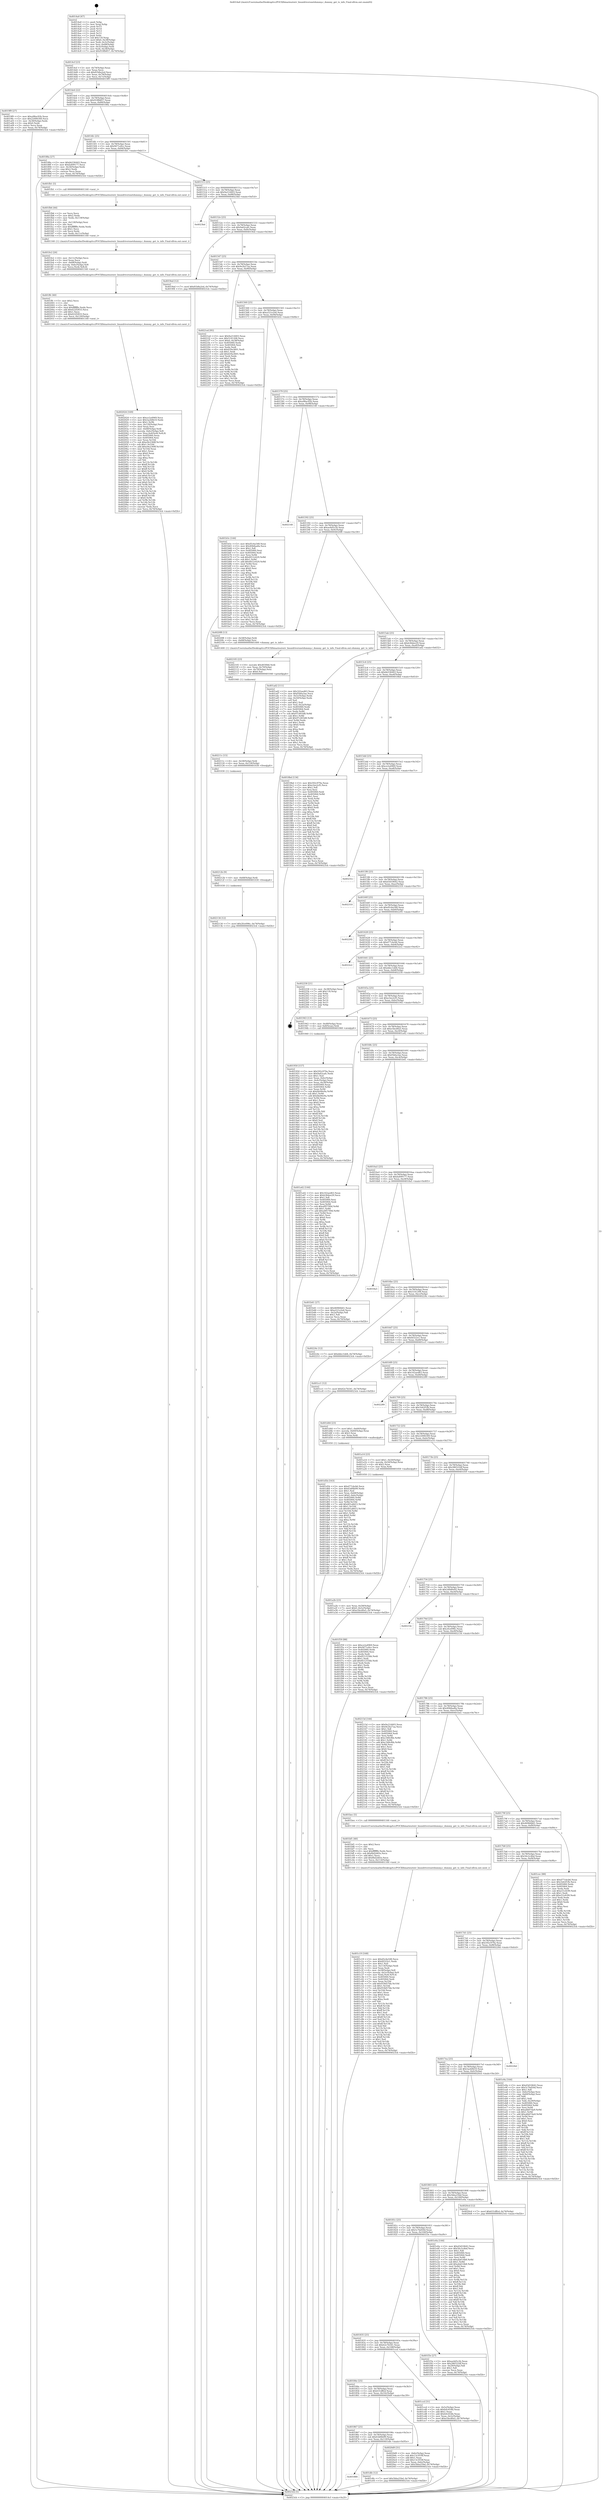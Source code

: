 digraph "0x4014a0" {
  label = "0x4014a0 (/mnt/c/Users/mathe/Desktop/tcc/POCII/binaries/extr_linuxdriversnetdummy.c_dummy_get_ts_info_Final-ollvm.out::main(0))"
  labelloc = "t"
  node[shape=record]

  Entry [label="",width=0.3,height=0.3,shape=circle,fillcolor=black,style=filled]
  "0x4014cf" [label="{
     0x4014cf [23]\l
     | [instrs]\l
     &nbsp;&nbsp;0x4014cf \<+3\>: mov -0x74(%rbp),%eax\l
     &nbsp;&nbsp;0x4014d2 \<+2\>: mov %eax,%ecx\l
     &nbsp;&nbsp;0x4014d4 \<+6\>: sub $0x81b8a2ed,%ecx\l
     &nbsp;&nbsp;0x4014da \<+3\>: mov %eax,-0x78(%rbp)\l
     &nbsp;&nbsp;0x4014dd \<+3\>: mov %ecx,-0x7c(%rbp)\l
     &nbsp;&nbsp;0x4014e0 \<+6\>: je 00000000004019f9 \<main+0x559\>\l
  }"]
  "0x4019f9" [label="{
     0x4019f9 [27]\l
     | [instrs]\l
     &nbsp;&nbsp;0x4019f9 \<+5\>: mov $0xa98ac92b,%eax\l
     &nbsp;&nbsp;0x4019fe \<+5\>: mov $0x22006349,%ecx\l
     &nbsp;&nbsp;0x401a03 \<+3\>: mov -0x30(%rbp),%edx\l
     &nbsp;&nbsp;0x401a06 \<+3\>: cmp $0x0,%edx\l
     &nbsp;&nbsp;0x401a09 \<+3\>: cmove %ecx,%eax\l
     &nbsp;&nbsp;0x401a0c \<+3\>: mov %eax,-0x74(%rbp)\l
     &nbsp;&nbsp;0x401a0f \<+5\>: jmp 00000000004023cb \<main+0xf2b\>\l
  }"]
  "0x4014e6" [label="{
     0x4014e6 [22]\l
     | [instrs]\l
     &nbsp;&nbsp;0x4014e6 \<+5\>: jmp 00000000004014eb \<main+0x4b\>\l
     &nbsp;&nbsp;0x4014eb \<+3\>: mov -0x78(%rbp),%eax\l
     &nbsp;&nbsp;0x4014ee \<+5\>: sub $0x918fb857,%eax\l
     &nbsp;&nbsp;0x4014f3 \<+3\>: mov %eax,-0x80(%rbp)\l
     &nbsp;&nbsp;0x4014f6 \<+6\>: je 000000000040188a \<main+0x3ea\>\l
  }"]
  Exit [label="",width=0.3,height=0.3,shape=circle,fillcolor=black,style=filled,peripheries=2]
  "0x40188a" [label="{
     0x40188a [27]\l
     | [instrs]\l
     &nbsp;&nbsp;0x40188a \<+5\>: mov $0xbb336443,%eax\l
     &nbsp;&nbsp;0x40188f \<+5\>: mov $0xfa499177,%ecx\l
     &nbsp;&nbsp;0x401894 \<+3\>: mov -0x34(%rbp),%edx\l
     &nbsp;&nbsp;0x401897 \<+3\>: cmp $0x2,%edx\l
     &nbsp;&nbsp;0x40189a \<+3\>: cmovne %ecx,%eax\l
     &nbsp;&nbsp;0x40189d \<+3\>: mov %eax,-0x74(%rbp)\l
     &nbsp;&nbsp;0x4018a0 \<+5\>: jmp 00000000004023cb \<main+0xf2b\>\l
  }"]
  "0x4014fc" [label="{
     0x4014fc [25]\l
     | [instrs]\l
     &nbsp;&nbsp;0x4014fc \<+5\>: jmp 0000000000401501 \<main+0x61\>\l
     &nbsp;&nbsp;0x401501 \<+3\>: mov -0x78(%rbp),%eax\l
     &nbsp;&nbsp;0x401504 \<+5\>: sub $0x9471a9cc,%eax\l
     &nbsp;&nbsp;0x401509 \<+6\>: mov %eax,-0x84(%rbp)\l
     &nbsp;&nbsp;0x40150f \<+6\>: je 0000000000401fb1 \<main+0xb11\>\l
  }"]
  "0x4023cb" [label="{
     0x4023cb [5]\l
     | [instrs]\l
     &nbsp;&nbsp;0x4023cb \<+5\>: jmp 00000000004014cf \<main+0x2f\>\l
  }"]
  "0x4014a0" [label="{
     0x4014a0 [47]\l
     | [instrs]\l
     &nbsp;&nbsp;0x4014a0 \<+1\>: push %rbp\l
     &nbsp;&nbsp;0x4014a1 \<+3\>: mov %rsp,%rbp\l
     &nbsp;&nbsp;0x4014a4 \<+2\>: push %r15\l
     &nbsp;&nbsp;0x4014a6 \<+2\>: push %r14\l
     &nbsp;&nbsp;0x4014a8 \<+2\>: push %r13\l
     &nbsp;&nbsp;0x4014aa \<+2\>: push %r12\l
     &nbsp;&nbsp;0x4014ac \<+1\>: push %rbx\l
     &nbsp;&nbsp;0x4014ad \<+7\>: sub $0x118,%rsp\l
     &nbsp;&nbsp;0x4014b4 \<+7\>: movl $0x0,-0x38(%rbp)\l
     &nbsp;&nbsp;0x4014bb \<+3\>: mov %edi,-0x3c(%rbp)\l
     &nbsp;&nbsp;0x4014be \<+4\>: mov %rsi,-0x48(%rbp)\l
     &nbsp;&nbsp;0x4014c2 \<+3\>: mov -0x3c(%rbp),%edi\l
     &nbsp;&nbsp;0x4014c5 \<+3\>: mov %edi,-0x34(%rbp)\l
     &nbsp;&nbsp;0x4014c8 \<+7\>: movl $0x918fb857,-0x74(%rbp)\l
  }"]
  "0x402134" [label="{
     0x402134 [12]\l
     | [instrs]\l
     &nbsp;&nbsp;0x402134 \<+7\>: movl $0x2fce096c,-0x74(%rbp)\l
     &nbsp;&nbsp;0x40213b \<+5\>: jmp 00000000004023cb \<main+0xf2b\>\l
  }"]
  "0x401fb1" [label="{
     0x401fb1 [5]\l
     | [instrs]\l
     &nbsp;&nbsp;0x401fb1 \<+5\>: call 0000000000401160 \<next_i\>\l
     | [calls]\l
     &nbsp;&nbsp;0x401160 \{1\} (/mnt/c/Users/mathe/Desktop/tcc/POCII/binaries/extr_linuxdriversnetdummy.c_dummy_get_ts_info_Final-ollvm.out::next_i)\l
  }"]
  "0x401515" [label="{
     0x401515 [25]\l
     | [instrs]\l
     &nbsp;&nbsp;0x401515 \<+5\>: jmp 000000000040151a \<main+0x7a\>\l
     &nbsp;&nbsp;0x40151a \<+3\>: mov -0x78(%rbp),%eax\l
     &nbsp;&nbsp;0x40151d \<+5\>: sub $0x9a214403,%eax\l
     &nbsp;&nbsp;0x401522 \<+6\>: mov %eax,-0x88(%rbp)\l
     &nbsp;&nbsp;0x401528 \<+6\>: je 00000000004023bd \<main+0xf1d\>\l
  }"]
  "0x40212b" [label="{
     0x40212b [9]\l
     | [instrs]\l
     &nbsp;&nbsp;0x40212b \<+4\>: mov -0x68(%rbp),%rdi\l
     &nbsp;&nbsp;0x40212f \<+5\>: call 0000000000401030 \<free@plt\>\l
     | [calls]\l
     &nbsp;&nbsp;0x401030 \{1\} (unknown)\l
  }"]
  "0x4023bd" [label="{
     0x4023bd\l
  }", style=dashed]
  "0x40152e" [label="{
     0x40152e [25]\l
     | [instrs]\l
     &nbsp;&nbsp;0x40152e \<+5\>: jmp 0000000000401533 \<main+0x93\>\l
     &nbsp;&nbsp;0x401533 \<+3\>: mov -0x78(%rbp),%eax\l
     &nbsp;&nbsp;0x401536 \<+5\>: sub $0x9a62cafc,%eax\l
     &nbsp;&nbsp;0x40153b \<+6\>: mov %eax,-0x8c(%rbp)\l
     &nbsp;&nbsp;0x401541 \<+6\>: je 00000000004019ed \<main+0x54d\>\l
  }"]
  "0x40211c" [label="{
     0x40211c [15]\l
     | [instrs]\l
     &nbsp;&nbsp;0x40211c \<+4\>: mov -0x58(%rbp),%rdi\l
     &nbsp;&nbsp;0x402120 \<+6\>: mov %eax,-0x124(%rbp)\l
     &nbsp;&nbsp;0x402126 \<+5\>: call 0000000000401030 \<free@plt\>\l
     | [calls]\l
     &nbsp;&nbsp;0x401030 \{1\} (unknown)\l
  }"]
  "0x4019ed" [label="{
     0x4019ed [12]\l
     | [instrs]\l
     &nbsp;&nbsp;0x4019ed \<+7\>: movl $0x81b8a2ed,-0x74(%rbp)\l
     &nbsp;&nbsp;0x4019f4 \<+5\>: jmp 00000000004023cb \<main+0xf2b\>\l
  }"]
  "0x401547" [label="{
     0x401547 [25]\l
     | [instrs]\l
     &nbsp;&nbsp;0x401547 \<+5\>: jmp 000000000040154c \<main+0xac\>\l
     &nbsp;&nbsp;0x40154c \<+3\>: mov -0x78(%rbp),%eax\l
     &nbsp;&nbsp;0x40154f \<+5\>: sub $0x9e2b27aa,%eax\l
     &nbsp;&nbsp;0x401554 \<+6\>: mov %eax,-0x90(%rbp)\l
     &nbsp;&nbsp;0x40155a \<+6\>: je 00000000004021ed \<main+0xd4d\>\l
  }"]
  "0x402105" [label="{
     0x402105 [23]\l
     | [instrs]\l
     &nbsp;&nbsp;0x402105 \<+10\>: movabs $0x4030b6,%rdi\l
     &nbsp;&nbsp;0x40210f \<+3\>: mov %eax,-0x70(%rbp)\l
     &nbsp;&nbsp;0x402112 \<+3\>: mov -0x70(%rbp),%esi\l
     &nbsp;&nbsp;0x402115 \<+2\>: mov $0x0,%al\l
     &nbsp;&nbsp;0x402117 \<+5\>: call 0000000000401040 \<printf@plt\>\l
     | [calls]\l
     &nbsp;&nbsp;0x401040 \{1\} (unknown)\l
  }"]
  "0x4021ed" [label="{
     0x4021ed [95]\l
     | [instrs]\l
     &nbsp;&nbsp;0x4021ed \<+5\>: mov $0x9a214403,%eax\l
     &nbsp;&nbsp;0x4021f2 \<+5\>: mov $0x5141208,%ecx\l
     &nbsp;&nbsp;0x4021f7 \<+7\>: movl $0x0,-0x38(%rbp)\l
     &nbsp;&nbsp;0x4021fe \<+7\>: mov 0x405060,%edx\l
     &nbsp;&nbsp;0x402205 \<+7\>: mov 0x405064,%esi\l
     &nbsp;&nbsp;0x40220c \<+2\>: mov %edx,%edi\l
     &nbsp;&nbsp;0x40220e \<+6\>: sub $0xb59a3601,%edi\l
     &nbsp;&nbsp;0x402214 \<+3\>: sub $0x1,%edi\l
     &nbsp;&nbsp;0x402217 \<+6\>: add $0xb59a3601,%edi\l
     &nbsp;&nbsp;0x40221d \<+3\>: imul %edi,%edx\l
     &nbsp;&nbsp;0x402220 \<+3\>: and $0x1,%edx\l
     &nbsp;&nbsp;0x402223 \<+3\>: cmp $0x0,%edx\l
     &nbsp;&nbsp;0x402226 \<+4\>: sete %r8b\l
     &nbsp;&nbsp;0x40222a \<+3\>: cmp $0xa,%esi\l
     &nbsp;&nbsp;0x40222d \<+4\>: setl %r9b\l
     &nbsp;&nbsp;0x402231 \<+3\>: mov %r8b,%r10b\l
     &nbsp;&nbsp;0x402234 \<+3\>: and %r9b,%r10b\l
     &nbsp;&nbsp;0x402237 \<+3\>: xor %r9b,%r8b\l
     &nbsp;&nbsp;0x40223a \<+3\>: or %r8b,%r10b\l
     &nbsp;&nbsp;0x40223d \<+4\>: test $0x1,%r10b\l
     &nbsp;&nbsp;0x402241 \<+3\>: cmovne %ecx,%eax\l
     &nbsp;&nbsp;0x402244 \<+3\>: mov %eax,-0x74(%rbp)\l
     &nbsp;&nbsp;0x402247 \<+5\>: jmp 00000000004023cb \<main+0xf2b\>\l
  }"]
  "0x401560" [label="{
     0x401560 [25]\l
     | [instrs]\l
     &nbsp;&nbsp;0x401560 \<+5\>: jmp 0000000000401565 \<main+0xc5\>\l
     &nbsp;&nbsp;0x401565 \<+3\>: mov -0x78(%rbp),%eax\l
     &nbsp;&nbsp;0x401568 \<+5\>: sub $0xa521e2e6,%eax\l
     &nbsp;&nbsp;0x40156d \<+6\>: mov %eax,-0x94(%rbp)\l
     &nbsp;&nbsp;0x401573 \<+6\>: je 0000000000401b5c \<main+0x6bc\>\l
  }"]
  "0x402024" [label="{
     0x402024 [169]\l
     | [instrs]\l
     &nbsp;&nbsp;0x402024 \<+5\>: mov $0xce2a4969,%ecx\l
     &nbsp;&nbsp;0x402029 \<+5\>: mov $0x5acb0b10,%edx\l
     &nbsp;&nbsp;0x40202e \<+3\>: mov $0x1,%r9b\l
     &nbsp;&nbsp;0x402031 \<+6\>: mov -0x120(%rbp),%esi\l
     &nbsp;&nbsp;0x402037 \<+3\>: imul %eax,%esi\l
     &nbsp;&nbsp;0x40203a \<+4\>: mov -0x68(%rbp),%rdi\l
     &nbsp;&nbsp;0x40203e \<+4\>: movslq -0x6c(%rbp),%r8\l
     &nbsp;&nbsp;0x402042 \<+5\>: mov %esi,0x4(%rdi,%r8,8)\l
     &nbsp;&nbsp;0x402047 \<+7\>: mov 0x405060,%eax\l
     &nbsp;&nbsp;0x40204e \<+7\>: mov 0x405064,%esi\l
     &nbsp;&nbsp;0x402055 \<+3\>: mov %eax,%r10d\l
     &nbsp;&nbsp;0x402058 \<+7\>: sub $0xe9e2368f,%r10d\l
     &nbsp;&nbsp;0x40205f \<+4\>: sub $0x1,%r10d\l
     &nbsp;&nbsp;0x402063 \<+7\>: add $0xe9e2368f,%r10d\l
     &nbsp;&nbsp;0x40206a \<+4\>: imul %r10d,%eax\l
     &nbsp;&nbsp;0x40206e \<+3\>: and $0x1,%eax\l
     &nbsp;&nbsp;0x402071 \<+3\>: cmp $0x0,%eax\l
     &nbsp;&nbsp;0x402074 \<+4\>: sete %r11b\l
     &nbsp;&nbsp;0x402078 \<+3\>: cmp $0xa,%esi\l
     &nbsp;&nbsp;0x40207b \<+3\>: setl %bl\l
     &nbsp;&nbsp;0x40207e \<+3\>: mov %r11b,%r14b\l
     &nbsp;&nbsp;0x402081 \<+4\>: xor $0xff,%r14b\l
     &nbsp;&nbsp;0x402085 \<+3\>: mov %bl,%r15b\l
     &nbsp;&nbsp;0x402088 \<+4\>: xor $0xff,%r15b\l
     &nbsp;&nbsp;0x40208c \<+4\>: xor $0x0,%r9b\l
     &nbsp;&nbsp;0x402090 \<+3\>: mov %r14b,%r12b\l
     &nbsp;&nbsp;0x402093 \<+4\>: and $0x0,%r12b\l
     &nbsp;&nbsp;0x402097 \<+3\>: and %r9b,%r11b\l
     &nbsp;&nbsp;0x40209a \<+3\>: mov %r15b,%r13b\l
     &nbsp;&nbsp;0x40209d \<+4\>: and $0x0,%r13b\l
     &nbsp;&nbsp;0x4020a1 \<+3\>: and %r9b,%bl\l
     &nbsp;&nbsp;0x4020a4 \<+3\>: or %r11b,%r12b\l
     &nbsp;&nbsp;0x4020a7 \<+3\>: or %bl,%r13b\l
     &nbsp;&nbsp;0x4020aa \<+3\>: xor %r13b,%r12b\l
     &nbsp;&nbsp;0x4020ad \<+3\>: or %r15b,%r14b\l
     &nbsp;&nbsp;0x4020b0 \<+4\>: xor $0xff,%r14b\l
     &nbsp;&nbsp;0x4020b4 \<+4\>: or $0x0,%r9b\l
     &nbsp;&nbsp;0x4020b8 \<+3\>: and %r9b,%r14b\l
     &nbsp;&nbsp;0x4020bb \<+3\>: or %r14b,%r12b\l
     &nbsp;&nbsp;0x4020be \<+4\>: test $0x1,%r12b\l
     &nbsp;&nbsp;0x4020c2 \<+3\>: cmovne %edx,%ecx\l
     &nbsp;&nbsp;0x4020c5 \<+3\>: mov %ecx,-0x74(%rbp)\l
     &nbsp;&nbsp;0x4020c8 \<+5\>: jmp 00000000004023cb \<main+0xf2b\>\l
  }"]
  "0x401b5c" [label="{
     0x401b5c [144]\l
     | [instrs]\l
     &nbsp;&nbsp;0x401b5c \<+5\>: mov $0xd5c4a548,%eax\l
     &nbsp;&nbsp;0x401b61 \<+5\>: mov $0x40b8aa8a,%ecx\l
     &nbsp;&nbsp;0x401b66 \<+2\>: mov $0x1,%dl\l
     &nbsp;&nbsp;0x401b68 \<+7\>: mov 0x405060,%esi\l
     &nbsp;&nbsp;0x401b6f \<+7\>: mov 0x405064,%edi\l
     &nbsp;&nbsp;0x401b76 \<+3\>: mov %esi,%r8d\l
     &nbsp;&nbsp;0x401b79 \<+7\>: sub $0x4012c629,%r8d\l
     &nbsp;&nbsp;0x401b80 \<+4\>: sub $0x1,%r8d\l
     &nbsp;&nbsp;0x401b84 \<+7\>: add $0x4012c629,%r8d\l
     &nbsp;&nbsp;0x401b8b \<+4\>: imul %r8d,%esi\l
     &nbsp;&nbsp;0x401b8f \<+3\>: and $0x1,%esi\l
     &nbsp;&nbsp;0x401b92 \<+3\>: cmp $0x0,%esi\l
     &nbsp;&nbsp;0x401b95 \<+4\>: sete %r9b\l
     &nbsp;&nbsp;0x401b99 \<+3\>: cmp $0xa,%edi\l
     &nbsp;&nbsp;0x401b9c \<+4\>: setl %r10b\l
     &nbsp;&nbsp;0x401ba0 \<+3\>: mov %r9b,%r11b\l
     &nbsp;&nbsp;0x401ba3 \<+4\>: xor $0xff,%r11b\l
     &nbsp;&nbsp;0x401ba7 \<+3\>: mov %r10b,%bl\l
     &nbsp;&nbsp;0x401baa \<+3\>: xor $0xff,%bl\l
     &nbsp;&nbsp;0x401bad \<+3\>: xor $0x0,%dl\l
     &nbsp;&nbsp;0x401bb0 \<+3\>: mov %r11b,%r14b\l
     &nbsp;&nbsp;0x401bb3 \<+4\>: and $0x0,%r14b\l
     &nbsp;&nbsp;0x401bb7 \<+3\>: and %dl,%r9b\l
     &nbsp;&nbsp;0x401bba \<+3\>: mov %bl,%r15b\l
     &nbsp;&nbsp;0x401bbd \<+4\>: and $0x0,%r15b\l
     &nbsp;&nbsp;0x401bc1 \<+3\>: and %dl,%r10b\l
     &nbsp;&nbsp;0x401bc4 \<+3\>: or %r9b,%r14b\l
     &nbsp;&nbsp;0x401bc7 \<+3\>: or %r10b,%r15b\l
     &nbsp;&nbsp;0x401bca \<+3\>: xor %r15b,%r14b\l
     &nbsp;&nbsp;0x401bcd \<+3\>: or %bl,%r11b\l
     &nbsp;&nbsp;0x401bd0 \<+4\>: xor $0xff,%r11b\l
     &nbsp;&nbsp;0x401bd4 \<+3\>: or $0x0,%dl\l
     &nbsp;&nbsp;0x401bd7 \<+3\>: and %dl,%r11b\l
     &nbsp;&nbsp;0x401bda \<+3\>: or %r11b,%r14b\l
     &nbsp;&nbsp;0x401bdd \<+4\>: test $0x1,%r14b\l
     &nbsp;&nbsp;0x401be1 \<+3\>: cmovne %ecx,%eax\l
     &nbsp;&nbsp;0x401be4 \<+3\>: mov %eax,-0x74(%rbp)\l
     &nbsp;&nbsp;0x401be7 \<+5\>: jmp 00000000004023cb \<main+0xf2b\>\l
  }"]
  "0x401579" [label="{
     0x401579 [25]\l
     | [instrs]\l
     &nbsp;&nbsp;0x401579 \<+5\>: jmp 000000000040157e \<main+0xde\>\l
     &nbsp;&nbsp;0x40157e \<+3\>: mov -0x78(%rbp),%eax\l
     &nbsp;&nbsp;0x401581 \<+5\>: sub $0xa98ac92b,%eax\l
     &nbsp;&nbsp;0x401586 \<+6\>: mov %eax,-0x98(%rbp)\l
     &nbsp;&nbsp;0x40158c \<+6\>: je 0000000000402140 \<main+0xca0\>\l
  }"]
  "0x401ffc" [label="{
     0x401ffc [40]\l
     | [instrs]\l
     &nbsp;&nbsp;0x401ffc \<+5\>: mov $0x2,%ecx\l
     &nbsp;&nbsp;0x402001 \<+1\>: cltd\l
     &nbsp;&nbsp;0x402002 \<+2\>: idiv %ecx\l
     &nbsp;&nbsp;0x402004 \<+6\>: imul $0xfffffffe,%edx,%ecx\l
     &nbsp;&nbsp;0x40200a \<+6\>: add $0x622f2833,%ecx\l
     &nbsp;&nbsp;0x402010 \<+3\>: add $0x1,%ecx\l
     &nbsp;&nbsp;0x402013 \<+6\>: sub $0x622f2833,%ecx\l
     &nbsp;&nbsp;0x402019 \<+6\>: mov %ecx,-0x120(%rbp)\l
     &nbsp;&nbsp;0x40201f \<+5\>: call 0000000000401160 \<next_i\>\l
     | [calls]\l
     &nbsp;&nbsp;0x401160 \{1\} (/mnt/c/Users/mathe/Desktop/tcc/POCII/binaries/extr_linuxdriversnetdummy.c_dummy_get_ts_info_Final-ollvm.out::next_i)\l
  }"]
  "0x402140" [label="{
     0x402140\l
  }", style=dashed]
  "0x401592" [label="{
     0x401592 [25]\l
     | [instrs]\l
     &nbsp;&nbsp;0x401592 \<+5\>: jmp 0000000000401597 \<main+0xf7\>\l
     &nbsp;&nbsp;0x401597 \<+3\>: mov -0x78(%rbp),%eax\l
     &nbsp;&nbsp;0x40159a \<+5\>: sub $0xae4d5c2b,%eax\l
     &nbsp;&nbsp;0x40159f \<+6\>: mov %eax,-0x9c(%rbp)\l
     &nbsp;&nbsp;0x4015a5 \<+6\>: je 00000000004020f8 \<main+0xc58\>\l
  }"]
  "0x401fe2" [label="{
     0x401fe2 [26]\l
     | [instrs]\l
     &nbsp;&nbsp;0x401fe2 \<+6\>: mov -0x11c(%rbp),%ecx\l
     &nbsp;&nbsp;0x401fe8 \<+3\>: imul %eax,%ecx\l
     &nbsp;&nbsp;0x401feb \<+4\>: mov -0x68(%rbp),%rdi\l
     &nbsp;&nbsp;0x401fef \<+4\>: movslq -0x6c(%rbp),%r8\l
     &nbsp;&nbsp;0x401ff3 \<+4\>: mov %ecx,(%rdi,%r8,8)\l
     &nbsp;&nbsp;0x401ff7 \<+5\>: call 0000000000401160 \<next_i\>\l
     | [calls]\l
     &nbsp;&nbsp;0x401160 \{1\} (/mnt/c/Users/mathe/Desktop/tcc/POCII/binaries/extr_linuxdriversnetdummy.c_dummy_get_ts_info_Final-ollvm.out::next_i)\l
  }"]
  "0x4020f8" [label="{
     0x4020f8 [13]\l
     | [instrs]\l
     &nbsp;&nbsp;0x4020f8 \<+4\>: mov -0x58(%rbp),%rdi\l
     &nbsp;&nbsp;0x4020fc \<+4\>: mov -0x68(%rbp),%rsi\l
     &nbsp;&nbsp;0x402100 \<+5\>: call 0000000000401400 \<dummy_get_ts_info\>\l
     | [calls]\l
     &nbsp;&nbsp;0x401400 \{1\} (/mnt/c/Users/mathe/Desktop/tcc/POCII/binaries/extr_linuxdriversnetdummy.c_dummy_get_ts_info_Final-ollvm.out::dummy_get_ts_info)\l
  }"]
  "0x4015ab" [label="{
     0x4015ab [25]\l
     | [instrs]\l
     &nbsp;&nbsp;0x4015ab \<+5\>: jmp 00000000004015b0 \<main+0x110\>\l
     &nbsp;&nbsp;0x4015b0 \<+3\>: mov -0x78(%rbp),%eax\l
     &nbsp;&nbsp;0x4015b3 \<+5\>: sub $0xb36dee29,%eax\l
     &nbsp;&nbsp;0x4015b8 \<+6\>: mov %eax,-0xa0(%rbp)\l
     &nbsp;&nbsp;0x4015be \<+6\>: je 0000000000401ad2 \<main+0x632\>\l
  }"]
  "0x401fb6" [label="{
     0x401fb6 [44]\l
     | [instrs]\l
     &nbsp;&nbsp;0x401fb6 \<+2\>: xor %ecx,%ecx\l
     &nbsp;&nbsp;0x401fb8 \<+5\>: mov $0x2,%edx\l
     &nbsp;&nbsp;0x401fbd \<+6\>: mov %edx,-0x118(%rbp)\l
     &nbsp;&nbsp;0x401fc3 \<+1\>: cltd\l
     &nbsp;&nbsp;0x401fc4 \<+6\>: mov -0x118(%rbp),%esi\l
     &nbsp;&nbsp;0x401fca \<+2\>: idiv %esi\l
     &nbsp;&nbsp;0x401fcc \<+6\>: imul $0xfffffffe,%edx,%edx\l
     &nbsp;&nbsp;0x401fd2 \<+3\>: sub $0x1,%ecx\l
     &nbsp;&nbsp;0x401fd5 \<+2\>: sub %ecx,%edx\l
     &nbsp;&nbsp;0x401fd7 \<+6\>: mov %edx,-0x11c(%rbp)\l
     &nbsp;&nbsp;0x401fdd \<+5\>: call 0000000000401160 \<next_i\>\l
     | [calls]\l
     &nbsp;&nbsp;0x401160 \{1\} (/mnt/c/Users/mathe/Desktop/tcc/POCII/binaries/extr_linuxdriversnetdummy.c_dummy_get_ts_info_Final-ollvm.out::next_i)\l
  }"]
  "0x401ad2" [label="{
     0x401ad2 [111]\l
     | [instrs]\l
     &nbsp;&nbsp;0x401ad2 \<+5\>: mov $0x162aed63,%eax\l
     &nbsp;&nbsp;0x401ad7 \<+5\>: mov $0xf5b6a3ae,%ecx\l
     &nbsp;&nbsp;0x401adc \<+3\>: mov -0x5c(%rbp),%edx\l
     &nbsp;&nbsp;0x401adf \<+3\>: cmp -0x50(%rbp),%edx\l
     &nbsp;&nbsp;0x401ae2 \<+4\>: setl %sil\l
     &nbsp;&nbsp;0x401ae6 \<+4\>: and $0x1,%sil\l
     &nbsp;&nbsp;0x401aea \<+4\>: mov %sil,-0x2a(%rbp)\l
     &nbsp;&nbsp;0x401aee \<+7\>: mov 0x405060,%edx\l
     &nbsp;&nbsp;0x401af5 \<+7\>: mov 0x405064,%edi\l
     &nbsp;&nbsp;0x401afc \<+3\>: mov %edx,%r8d\l
     &nbsp;&nbsp;0x401aff \<+7\>: sub $0x97c403d8,%r8d\l
     &nbsp;&nbsp;0x401b06 \<+4\>: sub $0x1,%r8d\l
     &nbsp;&nbsp;0x401b0a \<+7\>: add $0x97c403d8,%r8d\l
     &nbsp;&nbsp;0x401b11 \<+4\>: imul %r8d,%edx\l
     &nbsp;&nbsp;0x401b15 \<+3\>: and $0x1,%edx\l
     &nbsp;&nbsp;0x401b18 \<+3\>: cmp $0x0,%edx\l
     &nbsp;&nbsp;0x401b1b \<+4\>: sete %sil\l
     &nbsp;&nbsp;0x401b1f \<+3\>: cmp $0xa,%edi\l
     &nbsp;&nbsp;0x401b22 \<+4\>: setl %r9b\l
     &nbsp;&nbsp;0x401b26 \<+3\>: mov %sil,%r10b\l
     &nbsp;&nbsp;0x401b29 \<+3\>: and %r9b,%r10b\l
     &nbsp;&nbsp;0x401b2c \<+3\>: xor %r9b,%sil\l
     &nbsp;&nbsp;0x401b2f \<+3\>: or %sil,%r10b\l
     &nbsp;&nbsp;0x401b32 \<+4\>: test $0x1,%r10b\l
     &nbsp;&nbsp;0x401b36 \<+3\>: cmovne %ecx,%eax\l
     &nbsp;&nbsp;0x401b39 \<+3\>: mov %eax,-0x74(%rbp)\l
     &nbsp;&nbsp;0x401b3c \<+5\>: jmp 00000000004023cb \<main+0xf2b\>\l
  }"]
  "0x4015c4" [label="{
     0x4015c4 [25]\l
     | [instrs]\l
     &nbsp;&nbsp;0x4015c4 \<+5\>: jmp 00000000004015c9 \<main+0x129\>\l
     &nbsp;&nbsp;0x4015c9 \<+3\>: mov -0x78(%rbp),%eax\l
     &nbsp;&nbsp;0x4015cc \<+5\>: sub $0xbb336443,%eax\l
     &nbsp;&nbsp;0x4015d1 \<+6\>: mov %eax,-0xa4(%rbp)\l
     &nbsp;&nbsp;0x4015d7 \<+6\>: je 00000000004018bd \<main+0x41d\>\l
  }"]
  "0x401880" [label="{
     0x401880\l
  }", style=dashed]
  "0x4018bd" [label="{
     0x4018bd [134]\l
     | [instrs]\l
     &nbsp;&nbsp;0x4018bd \<+5\>: mov $0x592c979a,%eax\l
     &nbsp;&nbsp;0x4018c2 \<+5\>: mov $0xe3ee2cf5,%ecx\l
     &nbsp;&nbsp;0x4018c7 \<+2\>: mov $0x1,%dl\l
     &nbsp;&nbsp;0x4018c9 \<+2\>: xor %esi,%esi\l
     &nbsp;&nbsp;0x4018cb \<+7\>: mov 0x405060,%edi\l
     &nbsp;&nbsp;0x4018d2 \<+8\>: mov 0x405064,%r8d\l
     &nbsp;&nbsp;0x4018da \<+3\>: sub $0x1,%esi\l
     &nbsp;&nbsp;0x4018dd \<+3\>: mov %edi,%r9d\l
     &nbsp;&nbsp;0x4018e0 \<+3\>: add %esi,%r9d\l
     &nbsp;&nbsp;0x4018e3 \<+4\>: imul %r9d,%edi\l
     &nbsp;&nbsp;0x4018e7 \<+3\>: and $0x1,%edi\l
     &nbsp;&nbsp;0x4018ea \<+3\>: cmp $0x0,%edi\l
     &nbsp;&nbsp;0x4018ed \<+4\>: sete %r10b\l
     &nbsp;&nbsp;0x4018f1 \<+4\>: cmp $0xa,%r8d\l
     &nbsp;&nbsp;0x4018f5 \<+4\>: setl %r11b\l
     &nbsp;&nbsp;0x4018f9 \<+3\>: mov %r10b,%bl\l
     &nbsp;&nbsp;0x4018fc \<+3\>: xor $0xff,%bl\l
     &nbsp;&nbsp;0x4018ff \<+3\>: mov %r11b,%r14b\l
     &nbsp;&nbsp;0x401902 \<+4\>: xor $0xff,%r14b\l
     &nbsp;&nbsp;0x401906 \<+3\>: xor $0x0,%dl\l
     &nbsp;&nbsp;0x401909 \<+3\>: mov %bl,%r15b\l
     &nbsp;&nbsp;0x40190c \<+4\>: and $0x0,%r15b\l
     &nbsp;&nbsp;0x401910 \<+3\>: and %dl,%r10b\l
     &nbsp;&nbsp;0x401913 \<+3\>: mov %r14b,%r12b\l
     &nbsp;&nbsp;0x401916 \<+4\>: and $0x0,%r12b\l
     &nbsp;&nbsp;0x40191a \<+3\>: and %dl,%r11b\l
     &nbsp;&nbsp;0x40191d \<+3\>: or %r10b,%r15b\l
     &nbsp;&nbsp;0x401920 \<+3\>: or %r11b,%r12b\l
     &nbsp;&nbsp;0x401923 \<+3\>: xor %r12b,%r15b\l
     &nbsp;&nbsp;0x401926 \<+3\>: or %r14b,%bl\l
     &nbsp;&nbsp;0x401929 \<+3\>: xor $0xff,%bl\l
     &nbsp;&nbsp;0x40192c \<+3\>: or $0x0,%dl\l
     &nbsp;&nbsp;0x40192f \<+2\>: and %dl,%bl\l
     &nbsp;&nbsp;0x401931 \<+3\>: or %bl,%r15b\l
     &nbsp;&nbsp;0x401934 \<+4\>: test $0x1,%r15b\l
     &nbsp;&nbsp;0x401938 \<+3\>: cmovne %ecx,%eax\l
     &nbsp;&nbsp;0x40193b \<+3\>: mov %eax,-0x74(%rbp)\l
     &nbsp;&nbsp;0x40193e \<+5\>: jmp 00000000004023cb \<main+0xf2b\>\l
  }"]
  "0x4015dd" [label="{
     0x4015dd [25]\l
     | [instrs]\l
     &nbsp;&nbsp;0x4015dd \<+5\>: jmp 00000000004015e2 \<main+0x142\>\l
     &nbsp;&nbsp;0x4015e2 \<+3\>: mov -0x78(%rbp),%eax\l
     &nbsp;&nbsp;0x4015e5 \<+5\>: sub $0xce2a4969,%eax\l
     &nbsp;&nbsp;0x4015ea \<+6\>: mov %eax,-0xa8(%rbp)\l
     &nbsp;&nbsp;0x4015f0 \<+6\>: je 000000000040231c \<main+0xe7c\>\l
  }"]
  "0x401dfe" [label="{
     0x401dfe [12]\l
     | [instrs]\l
     &nbsp;&nbsp;0x401dfe \<+7\>: movl $0x5bba25bd,-0x74(%rbp)\l
     &nbsp;&nbsp;0x401e05 \<+5\>: jmp 00000000004023cb \<main+0xf2b\>\l
  }"]
  "0x40231c" [label="{
     0x40231c\l
  }", style=dashed]
  "0x4015f6" [label="{
     0x4015f6 [25]\l
     | [instrs]\l
     &nbsp;&nbsp;0x4015f6 \<+5\>: jmp 00000000004015fb \<main+0x15b\>\l
     &nbsp;&nbsp;0x4015fb \<+3\>: mov -0x78(%rbp),%eax\l
     &nbsp;&nbsp;0x4015fe \<+5\>: sub $0xd3d10642,%eax\l
     &nbsp;&nbsp;0x401603 \<+6\>: mov %eax,-0xac(%rbp)\l
     &nbsp;&nbsp;0x401609 \<+6\>: je 0000000000402310 \<main+0xe70\>\l
  }"]
  "0x401867" [label="{
     0x401867 [25]\l
     | [instrs]\l
     &nbsp;&nbsp;0x401867 \<+5\>: jmp 000000000040186c \<main+0x3cc\>\l
     &nbsp;&nbsp;0x40186c \<+3\>: mov -0x78(%rbp),%eax\l
     &nbsp;&nbsp;0x40186f \<+5\>: sub $0x63df4b99,%eax\l
     &nbsp;&nbsp;0x401874 \<+6\>: mov %eax,-0x110(%rbp)\l
     &nbsp;&nbsp;0x40187a \<+6\>: je 0000000000401dfe \<main+0x95e\>\l
  }"]
  "0x402310" [label="{
     0x402310\l
  }", style=dashed]
  "0x40160f" [label="{
     0x40160f [25]\l
     | [instrs]\l
     &nbsp;&nbsp;0x40160f \<+5\>: jmp 0000000000401614 \<main+0x174\>\l
     &nbsp;&nbsp;0x401614 \<+3\>: mov -0x78(%rbp),%eax\l
     &nbsp;&nbsp;0x401617 \<+5\>: sub $0xd5c4a548,%eax\l
     &nbsp;&nbsp;0x40161c \<+6\>: mov %eax,-0xb0(%rbp)\l
     &nbsp;&nbsp;0x401622 \<+6\>: je 0000000000402295 \<main+0xdf5\>\l
  }"]
  "0x4020d9" [label="{
     0x4020d9 [31]\l
     | [instrs]\l
     &nbsp;&nbsp;0x4020d9 \<+3\>: mov -0x6c(%rbp),%eax\l
     &nbsp;&nbsp;0x4020dc \<+5\>: sub $0x13c5f18f,%eax\l
     &nbsp;&nbsp;0x4020e1 \<+3\>: add $0x1,%eax\l
     &nbsp;&nbsp;0x4020e4 \<+5\>: add $0x13c5f18f,%eax\l
     &nbsp;&nbsp;0x4020e9 \<+3\>: mov %eax,-0x6c(%rbp)\l
     &nbsp;&nbsp;0x4020ec \<+7\>: movl $0x5bba25bd,-0x74(%rbp)\l
     &nbsp;&nbsp;0x4020f3 \<+5\>: jmp 00000000004023cb \<main+0xf2b\>\l
  }"]
  "0x402295" [label="{
     0x402295\l
  }", style=dashed]
  "0x401628" [label="{
     0x401628 [25]\l
     | [instrs]\l
     &nbsp;&nbsp;0x401628 \<+5\>: jmp 000000000040162d \<main+0x18d\>\l
     &nbsp;&nbsp;0x40162d \<+3\>: mov -0x78(%rbp),%eax\l
     &nbsp;&nbsp;0x401630 \<+5\>: sub $0xd77cbcb6,%eax\l
     &nbsp;&nbsp;0x401635 \<+6\>: mov %eax,-0xb4(%rbp)\l
     &nbsp;&nbsp;0x40163b \<+6\>: je 00000000004022e2 \<main+0xe42\>\l
  }"]
  "0x401d5b" [label="{
     0x401d5b [163]\l
     | [instrs]\l
     &nbsp;&nbsp;0x401d5b \<+5\>: mov $0xd77cbcb6,%ecx\l
     &nbsp;&nbsp;0x401d60 \<+5\>: mov $0x63df4b99,%edx\l
     &nbsp;&nbsp;0x401d65 \<+3\>: mov $0x1,%sil\l
     &nbsp;&nbsp;0x401d68 \<+4\>: mov %rax,-0x68(%rbp)\l
     &nbsp;&nbsp;0x401d6c \<+7\>: movl $0x0,-0x6c(%rbp)\l
     &nbsp;&nbsp;0x401d73 \<+8\>: mov 0x405060,%r8d\l
     &nbsp;&nbsp;0x401d7b \<+8\>: mov 0x405064,%r9d\l
     &nbsp;&nbsp;0x401d83 \<+3\>: mov %r8d,%r10d\l
     &nbsp;&nbsp;0x401d86 \<+7\>: add $0x401a8d15,%r10d\l
     &nbsp;&nbsp;0x401d8d \<+4\>: sub $0x1,%r10d\l
     &nbsp;&nbsp;0x401d91 \<+7\>: sub $0x401a8d15,%r10d\l
     &nbsp;&nbsp;0x401d98 \<+4\>: imul %r10d,%r8d\l
     &nbsp;&nbsp;0x401d9c \<+4\>: and $0x1,%r8d\l
     &nbsp;&nbsp;0x401da0 \<+4\>: cmp $0x0,%r8d\l
     &nbsp;&nbsp;0x401da4 \<+4\>: sete %r11b\l
     &nbsp;&nbsp;0x401da8 \<+4\>: cmp $0xa,%r9d\l
     &nbsp;&nbsp;0x401dac \<+3\>: setl %bl\l
     &nbsp;&nbsp;0x401daf \<+3\>: mov %r11b,%r14b\l
     &nbsp;&nbsp;0x401db2 \<+4\>: xor $0xff,%r14b\l
     &nbsp;&nbsp;0x401db6 \<+3\>: mov %bl,%r15b\l
     &nbsp;&nbsp;0x401db9 \<+4\>: xor $0xff,%r15b\l
     &nbsp;&nbsp;0x401dbd \<+4\>: xor $0x1,%sil\l
     &nbsp;&nbsp;0x401dc1 \<+3\>: mov %r14b,%r12b\l
     &nbsp;&nbsp;0x401dc4 \<+4\>: and $0xff,%r12b\l
     &nbsp;&nbsp;0x401dc8 \<+3\>: and %sil,%r11b\l
     &nbsp;&nbsp;0x401dcb \<+3\>: mov %r15b,%r13b\l
     &nbsp;&nbsp;0x401dce \<+4\>: and $0xff,%r13b\l
     &nbsp;&nbsp;0x401dd2 \<+3\>: and %sil,%bl\l
     &nbsp;&nbsp;0x401dd5 \<+3\>: or %r11b,%r12b\l
     &nbsp;&nbsp;0x401dd8 \<+3\>: or %bl,%r13b\l
     &nbsp;&nbsp;0x401ddb \<+3\>: xor %r13b,%r12b\l
     &nbsp;&nbsp;0x401dde \<+3\>: or %r15b,%r14b\l
     &nbsp;&nbsp;0x401de1 \<+4\>: xor $0xff,%r14b\l
     &nbsp;&nbsp;0x401de5 \<+4\>: or $0x1,%sil\l
     &nbsp;&nbsp;0x401de9 \<+3\>: and %sil,%r14b\l
     &nbsp;&nbsp;0x401dec \<+3\>: or %r14b,%r12b\l
     &nbsp;&nbsp;0x401def \<+4\>: test $0x1,%r12b\l
     &nbsp;&nbsp;0x401df3 \<+3\>: cmovne %edx,%ecx\l
     &nbsp;&nbsp;0x401df6 \<+3\>: mov %ecx,-0x74(%rbp)\l
     &nbsp;&nbsp;0x401df9 \<+5\>: jmp 00000000004023cb \<main+0xf2b\>\l
  }"]
  "0x4022e2" [label="{
     0x4022e2\l
  }", style=dashed]
  "0x401641" [label="{
     0x401641 [25]\l
     | [instrs]\l
     &nbsp;&nbsp;0x401641 \<+5\>: jmp 0000000000401646 \<main+0x1a6\>\l
     &nbsp;&nbsp;0x401646 \<+3\>: mov -0x78(%rbp),%eax\l
     &nbsp;&nbsp;0x401649 \<+5\>: sub $0xddec1dd4,%eax\l
     &nbsp;&nbsp;0x40164e \<+6\>: mov %eax,-0xb8(%rbp)\l
     &nbsp;&nbsp;0x401654 \<+6\>: je 0000000000402258 \<main+0xdb8\>\l
  }"]
  "0x40184e" [label="{
     0x40184e [25]\l
     | [instrs]\l
     &nbsp;&nbsp;0x40184e \<+5\>: jmp 0000000000401853 \<main+0x3b3\>\l
     &nbsp;&nbsp;0x401853 \<+3\>: mov -0x78(%rbp),%eax\l
     &nbsp;&nbsp;0x401856 \<+5\>: sub $0x631dffcd,%eax\l
     &nbsp;&nbsp;0x40185b \<+6\>: mov %eax,-0x10c(%rbp)\l
     &nbsp;&nbsp;0x401861 \<+6\>: je 00000000004020d9 \<main+0xc39\>\l
  }"]
  "0x402258" [label="{
     0x402258 [21]\l
     | [instrs]\l
     &nbsp;&nbsp;0x402258 \<+3\>: mov -0x38(%rbp),%eax\l
     &nbsp;&nbsp;0x40225b \<+7\>: add $0x118,%rsp\l
     &nbsp;&nbsp;0x402262 \<+1\>: pop %rbx\l
     &nbsp;&nbsp;0x402263 \<+2\>: pop %r12\l
     &nbsp;&nbsp;0x402265 \<+2\>: pop %r13\l
     &nbsp;&nbsp;0x402267 \<+2\>: pop %r14\l
     &nbsp;&nbsp;0x402269 \<+2\>: pop %r15\l
     &nbsp;&nbsp;0x40226b \<+1\>: pop %rbp\l
     &nbsp;&nbsp;0x40226c \<+1\>: ret\l
  }"]
  "0x40165a" [label="{
     0x40165a [25]\l
     | [instrs]\l
     &nbsp;&nbsp;0x40165a \<+5\>: jmp 000000000040165f \<main+0x1bf\>\l
     &nbsp;&nbsp;0x40165f \<+3\>: mov -0x78(%rbp),%eax\l
     &nbsp;&nbsp;0x401662 \<+5\>: sub $0xe3ee2cf5,%eax\l
     &nbsp;&nbsp;0x401667 \<+6\>: mov %eax,-0xbc(%rbp)\l
     &nbsp;&nbsp;0x40166d \<+6\>: je 0000000000401943 \<main+0x4a3\>\l
  }"]
  "0x401ccd" [label="{
     0x401ccd [31]\l
     | [instrs]\l
     &nbsp;&nbsp;0x401ccd \<+3\>: mov -0x5c(%rbp),%eax\l
     &nbsp;&nbsp;0x401cd0 \<+5\>: sub $0xfefc454b,%eax\l
     &nbsp;&nbsp;0x401cd5 \<+3\>: add $0x1,%eax\l
     &nbsp;&nbsp;0x401cd8 \<+5\>: add $0xfefc454b,%eax\l
     &nbsp;&nbsp;0x401cdd \<+3\>: mov %eax,-0x5c(%rbp)\l
     &nbsp;&nbsp;0x401ce0 \<+7\>: movl $0xe5bcd0a5,-0x74(%rbp)\l
     &nbsp;&nbsp;0x401ce7 \<+5\>: jmp 00000000004023cb \<main+0xf2b\>\l
  }"]
  "0x401943" [label="{
     0x401943 [13]\l
     | [instrs]\l
     &nbsp;&nbsp;0x401943 \<+4\>: mov -0x48(%rbp),%rax\l
     &nbsp;&nbsp;0x401947 \<+4\>: mov 0x8(%rax),%rdi\l
     &nbsp;&nbsp;0x40194b \<+5\>: call 0000000000401060 \<atoi@plt\>\l
     | [calls]\l
     &nbsp;&nbsp;0x401060 \{1\} (unknown)\l
  }"]
  "0x401673" [label="{
     0x401673 [25]\l
     | [instrs]\l
     &nbsp;&nbsp;0x401673 \<+5\>: jmp 0000000000401678 \<main+0x1d8\>\l
     &nbsp;&nbsp;0x401678 \<+3\>: mov -0x78(%rbp),%eax\l
     &nbsp;&nbsp;0x40167b \<+5\>: sub $0xe5bcd0a5,%eax\l
     &nbsp;&nbsp;0x401680 \<+6\>: mov %eax,-0xc0(%rbp)\l
     &nbsp;&nbsp;0x401686 \<+6\>: je 0000000000401a42 \<main+0x5a2\>\l
  }"]
  "0x401950" [label="{
     0x401950 [157]\l
     | [instrs]\l
     &nbsp;&nbsp;0x401950 \<+5\>: mov $0x592c979a,%ecx\l
     &nbsp;&nbsp;0x401955 \<+5\>: mov $0x9a62cafc,%edx\l
     &nbsp;&nbsp;0x40195a \<+3\>: mov $0x1,%sil\l
     &nbsp;&nbsp;0x40195d \<+3\>: mov %eax,-0x4c(%rbp)\l
     &nbsp;&nbsp;0x401960 \<+3\>: mov -0x4c(%rbp),%eax\l
     &nbsp;&nbsp;0x401963 \<+3\>: mov %eax,-0x30(%rbp)\l
     &nbsp;&nbsp;0x401966 \<+7\>: mov 0x405060,%eax\l
     &nbsp;&nbsp;0x40196d \<+8\>: mov 0x405064,%r8d\l
     &nbsp;&nbsp;0x401975 \<+3\>: mov %eax,%r9d\l
     &nbsp;&nbsp;0x401978 \<+7\>: sub $0xfde06e9a,%r9d\l
     &nbsp;&nbsp;0x40197f \<+4\>: sub $0x1,%r9d\l
     &nbsp;&nbsp;0x401983 \<+7\>: add $0xfde06e9a,%r9d\l
     &nbsp;&nbsp;0x40198a \<+4\>: imul %r9d,%eax\l
     &nbsp;&nbsp;0x40198e \<+3\>: and $0x1,%eax\l
     &nbsp;&nbsp;0x401991 \<+3\>: cmp $0x0,%eax\l
     &nbsp;&nbsp;0x401994 \<+4\>: sete %r10b\l
     &nbsp;&nbsp;0x401998 \<+4\>: cmp $0xa,%r8d\l
     &nbsp;&nbsp;0x40199c \<+4\>: setl %r11b\l
     &nbsp;&nbsp;0x4019a0 \<+3\>: mov %r10b,%bl\l
     &nbsp;&nbsp;0x4019a3 \<+3\>: xor $0xff,%bl\l
     &nbsp;&nbsp;0x4019a6 \<+3\>: mov %r11b,%r14b\l
     &nbsp;&nbsp;0x4019a9 \<+4\>: xor $0xff,%r14b\l
     &nbsp;&nbsp;0x4019ad \<+4\>: xor $0x0,%sil\l
     &nbsp;&nbsp;0x4019b1 \<+3\>: mov %bl,%r15b\l
     &nbsp;&nbsp;0x4019b4 \<+4\>: and $0x0,%r15b\l
     &nbsp;&nbsp;0x4019b8 \<+3\>: and %sil,%r10b\l
     &nbsp;&nbsp;0x4019bb \<+3\>: mov %r14b,%r12b\l
     &nbsp;&nbsp;0x4019be \<+4\>: and $0x0,%r12b\l
     &nbsp;&nbsp;0x4019c2 \<+3\>: and %sil,%r11b\l
     &nbsp;&nbsp;0x4019c5 \<+3\>: or %r10b,%r15b\l
     &nbsp;&nbsp;0x4019c8 \<+3\>: or %r11b,%r12b\l
     &nbsp;&nbsp;0x4019cb \<+3\>: xor %r12b,%r15b\l
     &nbsp;&nbsp;0x4019ce \<+3\>: or %r14b,%bl\l
     &nbsp;&nbsp;0x4019d1 \<+3\>: xor $0xff,%bl\l
     &nbsp;&nbsp;0x4019d4 \<+4\>: or $0x0,%sil\l
     &nbsp;&nbsp;0x4019d8 \<+3\>: and %sil,%bl\l
     &nbsp;&nbsp;0x4019db \<+3\>: or %bl,%r15b\l
     &nbsp;&nbsp;0x4019de \<+4\>: test $0x1,%r15b\l
     &nbsp;&nbsp;0x4019e2 \<+3\>: cmovne %edx,%ecx\l
     &nbsp;&nbsp;0x4019e5 \<+3\>: mov %ecx,-0x74(%rbp)\l
     &nbsp;&nbsp;0x4019e8 \<+5\>: jmp 00000000004023cb \<main+0xf2b\>\l
  }"]
  "0x401835" [label="{
     0x401835 [25]\l
     | [instrs]\l
     &nbsp;&nbsp;0x401835 \<+5\>: jmp 000000000040183a \<main+0x39a\>\l
     &nbsp;&nbsp;0x40183a \<+3\>: mov -0x78(%rbp),%eax\l
     &nbsp;&nbsp;0x40183d \<+5\>: sub $0x62e7b541,%eax\l
     &nbsp;&nbsp;0x401842 \<+6\>: mov %eax,-0x108(%rbp)\l
     &nbsp;&nbsp;0x401848 \<+6\>: je 0000000000401ccd \<main+0x82d\>\l
  }"]
  "0x401a42" [label="{
     0x401a42 [144]\l
     | [instrs]\l
     &nbsp;&nbsp;0x401a42 \<+5\>: mov $0x162aed63,%eax\l
     &nbsp;&nbsp;0x401a47 \<+5\>: mov $0xb36dee29,%ecx\l
     &nbsp;&nbsp;0x401a4c \<+2\>: mov $0x1,%dl\l
     &nbsp;&nbsp;0x401a4e \<+7\>: mov 0x405060,%esi\l
     &nbsp;&nbsp;0x401a55 \<+7\>: mov 0x405064,%edi\l
     &nbsp;&nbsp;0x401a5c \<+3\>: mov %esi,%r8d\l
     &nbsp;&nbsp;0x401a5f \<+7\>: sub $0xa0f5749d,%r8d\l
     &nbsp;&nbsp;0x401a66 \<+4\>: sub $0x1,%r8d\l
     &nbsp;&nbsp;0x401a6a \<+7\>: add $0xa0f5749d,%r8d\l
     &nbsp;&nbsp;0x401a71 \<+4\>: imul %r8d,%esi\l
     &nbsp;&nbsp;0x401a75 \<+3\>: and $0x1,%esi\l
     &nbsp;&nbsp;0x401a78 \<+3\>: cmp $0x0,%esi\l
     &nbsp;&nbsp;0x401a7b \<+4\>: sete %r9b\l
     &nbsp;&nbsp;0x401a7f \<+3\>: cmp $0xa,%edi\l
     &nbsp;&nbsp;0x401a82 \<+4\>: setl %r10b\l
     &nbsp;&nbsp;0x401a86 \<+3\>: mov %r9b,%r11b\l
     &nbsp;&nbsp;0x401a89 \<+4\>: xor $0xff,%r11b\l
     &nbsp;&nbsp;0x401a8d \<+3\>: mov %r10b,%bl\l
     &nbsp;&nbsp;0x401a90 \<+3\>: xor $0xff,%bl\l
     &nbsp;&nbsp;0x401a93 \<+3\>: xor $0x0,%dl\l
     &nbsp;&nbsp;0x401a96 \<+3\>: mov %r11b,%r14b\l
     &nbsp;&nbsp;0x401a99 \<+4\>: and $0x0,%r14b\l
     &nbsp;&nbsp;0x401a9d \<+3\>: and %dl,%r9b\l
     &nbsp;&nbsp;0x401aa0 \<+3\>: mov %bl,%r15b\l
     &nbsp;&nbsp;0x401aa3 \<+4\>: and $0x0,%r15b\l
     &nbsp;&nbsp;0x401aa7 \<+3\>: and %dl,%r10b\l
     &nbsp;&nbsp;0x401aaa \<+3\>: or %r9b,%r14b\l
     &nbsp;&nbsp;0x401aad \<+3\>: or %r10b,%r15b\l
     &nbsp;&nbsp;0x401ab0 \<+3\>: xor %r15b,%r14b\l
     &nbsp;&nbsp;0x401ab3 \<+3\>: or %bl,%r11b\l
     &nbsp;&nbsp;0x401ab6 \<+4\>: xor $0xff,%r11b\l
     &nbsp;&nbsp;0x401aba \<+3\>: or $0x0,%dl\l
     &nbsp;&nbsp;0x401abd \<+3\>: and %dl,%r11b\l
     &nbsp;&nbsp;0x401ac0 \<+3\>: or %r11b,%r14b\l
     &nbsp;&nbsp;0x401ac3 \<+4\>: test $0x1,%r14b\l
     &nbsp;&nbsp;0x401ac7 \<+3\>: cmovne %ecx,%eax\l
     &nbsp;&nbsp;0x401aca \<+3\>: mov %eax,-0x74(%rbp)\l
     &nbsp;&nbsp;0x401acd \<+5\>: jmp 00000000004023cb \<main+0xf2b\>\l
  }"]
  "0x40168c" [label="{
     0x40168c [25]\l
     | [instrs]\l
     &nbsp;&nbsp;0x40168c \<+5\>: jmp 0000000000401691 \<main+0x1f1\>\l
     &nbsp;&nbsp;0x401691 \<+3\>: mov -0x78(%rbp),%eax\l
     &nbsp;&nbsp;0x401694 \<+5\>: sub $0xf5b6a3ae,%eax\l
     &nbsp;&nbsp;0x401699 \<+6\>: mov %eax,-0xc4(%rbp)\l
     &nbsp;&nbsp;0x40169f \<+6\>: je 0000000000401b41 \<main+0x6a1\>\l
  }"]
  "0x401f3e" [label="{
     0x401f3e [27]\l
     | [instrs]\l
     &nbsp;&nbsp;0x401f3e \<+5\>: mov $0xae4d5c2b,%eax\l
     &nbsp;&nbsp;0x401f43 \<+5\>: mov $0x286522df,%ecx\l
     &nbsp;&nbsp;0x401f48 \<+3\>: mov -0x29(%rbp),%dl\l
     &nbsp;&nbsp;0x401f4b \<+3\>: test $0x1,%dl\l
     &nbsp;&nbsp;0x401f4e \<+3\>: cmovne %ecx,%eax\l
     &nbsp;&nbsp;0x401f51 \<+3\>: mov %eax,-0x74(%rbp)\l
     &nbsp;&nbsp;0x401f54 \<+5\>: jmp 00000000004023cb \<main+0xf2b\>\l
  }"]
  "0x401b41" [label="{
     0x401b41 [27]\l
     | [instrs]\l
     &nbsp;&nbsp;0x401b41 \<+5\>: mov $0x46966b61,%eax\l
     &nbsp;&nbsp;0x401b46 \<+5\>: mov $0xa521e2e6,%ecx\l
     &nbsp;&nbsp;0x401b4b \<+3\>: mov -0x2a(%rbp),%dl\l
     &nbsp;&nbsp;0x401b4e \<+3\>: test $0x1,%dl\l
     &nbsp;&nbsp;0x401b51 \<+3\>: cmovne %ecx,%eax\l
     &nbsp;&nbsp;0x401b54 \<+3\>: mov %eax,-0x74(%rbp)\l
     &nbsp;&nbsp;0x401b57 \<+5\>: jmp 00000000004023cb \<main+0xf2b\>\l
  }"]
  "0x4016a5" [label="{
     0x4016a5 [25]\l
     | [instrs]\l
     &nbsp;&nbsp;0x4016a5 \<+5\>: jmp 00000000004016aa \<main+0x20a\>\l
     &nbsp;&nbsp;0x4016aa \<+3\>: mov -0x78(%rbp),%eax\l
     &nbsp;&nbsp;0x4016ad \<+5\>: sub $0xfa499177,%eax\l
     &nbsp;&nbsp;0x4016b2 \<+6\>: mov %eax,-0xc8(%rbp)\l
     &nbsp;&nbsp;0x4016b8 \<+6\>: je 00000000004018a5 \<main+0x405\>\l
  }"]
  "0x40181c" [label="{
     0x40181c [25]\l
     | [instrs]\l
     &nbsp;&nbsp;0x40181c \<+5\>: jmp 0000000000401821 \<main+0x381\>\l
     &nbsp;&nbsp;0x401821 \<+3\>: mov -0x78(%rbp),%eax\l
     &nbsp;&nbsp;0x401824 \<+5\>: sub $0x5c7bd50d,%eax\l
     &nbsp;&nbsp;0x401829 \<+6\>: mov %eax,-0x104(%rbp)\l
     &nbsp;&nbsp;0x40182f \<+6\>: je 0000000000401f3e \<main+0xa9e\>\l
  }"]
  "0x4018a5" [label="{
     0x4018a5\l
  }", style=dashed]
  "0x4016be" [label="{
     0x4016be [25]\l
     | [instrs]\l
     &nbsp;&nbsp;0x4016be \<+5\>: jmp 00000000004016c3 \<main+0x223\>\l
     &nbsp;&nbsp;0x4016c3 \<+3\>: mov -0x78(%rbp),%eax\l
     &nbsp;&nbsp;0x4016c6 \<+5\>: sub $0x5141208,%eax\l
     &nbsp;&nbsp;0x4016cb \<+6\>: mov %eax,-0xcc(%rbp)\l
     &nbsp;&nbsp;0x4016d1 \<+6\>: je 000000000040224c \<main+0xdac\>\l
  }"]
  "0x401e0a" [label="{
     0x401e0a [144]\l
     | [instrs]\l
     &nbsp;&nbsp;0x401e0a \<+5\>: mov $0xd3d10642,%eax\l
     &nbsp;&nbsp;0x401e0f \<+5\>: mov $0x56c2c4bd,%ecx\l
     &nbsp;&nbsp;0x401e14 \<+2\>: mov $0x1,%dl\l
     &nbsp;&nbsp;0x401e16 \<+7\>: mov 0x405060,%esi\l
     &nbsp;&nbsp;0x401e1d \<+7\>: mov 0x405064,%edi\l
     &nbsp;&nbsp;0x401e24 \<+3\>: mov %esi,%r8d\l
     &nbsp;&nbsp;0x401e27 \<+7\>: sub $0xafa614b8,%r8d\l
     &nbsp;&nbsp;0x401e2e \<+4\>: sub $0x1,%r8d\l
     &nbsp;&nbsp;0x401e32 \<+7\>: add $0xafa614b8,%r8d\l
     &nbsp;&nbsp;0x401e39 \<+4\>: imul %r8d,%esi\l
     &nbsp;&nbsp;0x401e3d \<+3\>: and $0x1,%esi\l
     &nbsp;&nbsp;0x401e40 \<+3\>: cmp $0x0,%esi\l
     &nbsp;&nbsp;0x401e43 \<+4\>: sete %r9b\l
     &nbsp;&nbsp;0x401e47 \<+3\>: cmp $0xa,%edi\l
     &nbsp;&nbsp;0x401e4a \<+4\>: setl %r10b\l
     &nbsp;&nbsp;0x401e4e \<+3\>: mov %r9b,%r11b\l
     &nbsp;&nbsp;0x401e51 \<+4\>: xor $0xff,%r11b\l
     &nbsp;&nbsp;0x401e55 \<+3\>: mov %r10b,%bl\l
     &nbsp;&nbsp;0x401e58 \<+3\>: xor $0xff,%bl\l
     &nbsp;&nbsp;0x401e5b \<+3\>: xor $0x1,%dl\l
     &nbsp;&nbsp;0x401e5e \<+3\>: mov %r11b,%r14b\l
     &nbsp;&nbsp;0x401e61 \<+4\>: and $0xff,%r14b\l
     &nbsp;&nbsp;0x401e65 \<+3\>: and %dl,%r9b\l
     &nbsp;&nbsp;0x401e68 \<+3\>: mov %bl,%r15b\l
     &nbsp;&nbsp;0x401e6b \<+4\>: and $0xff,%r15b\l
     &nbsp;&nbsp;0x401e6f \<+3\>: and %dl,%r10b\l
     &nbsp;&nbsp;0x401e72 \<+3\>: or %r9b,%r14b\l
     &nbsp;&nbsp;0x401e75 \<+3\>: or %r10b,%r15b\l
     &nbsp;&nbsp;0x401e78 \<+3\>: xor %r15b,%r14b\l
     &nbsp;&nbsp;0x401e7b \<+3\>: or %bl,%r11b\l
     &nbsp;&nbsp;0x401e7e \<+4\>: xor $0xff,%r11b\l
     &nbsp;&nbsp;0x401e82 \<+3\>: or $0x1,%dl\l
     &nbsp;&nbsp;0x401e85 \<+3\>: and %dl,%r11b\l
     &nbsp;&nbsp;0x401e88 \<+3\>: or %r11b,%r14b\l
     &nbsp;&nbsp;0x401e8b \<+4\>: test $0x1,%r14b\l
     &nbsp;&nbsp;0x401e8f \<+3\>: cmovne %ecx,%eax\l
     &nbsp;&nbsp;0x401e92 \<+3\>: mov %eax,-0x74(%rbp)\l
     &nbsp;&nbsp;0x401e95 \<+5\>: jmp 00000000004023cb \<main+0xf2b\>\l
  }"]
  "0x40224c" [label="{
     0x40224c [12]\l
     | [instrs]\l
     &nbsp;&nbsp;0x40224c \<+7\>: movl $0xddec1dd4,-0x74(%rbp)\l
     &nbsp;&nbsp;0x402253 \<+5\>: jmp 00000000004023cb \<main+0xf2b\>\l
  }"]
  "0x4016d7" [label="{
     0x4016d7 [25]\l
     | [instrs]\l
     &nbsp;&nbsp;0x4016d7 \<+5\>: jmp 00000000004016dc \<main+0x23c\>\l
     &nbsp;&nbsp;0x4016dc \<+3\>: mov -0x78(%rbp),%eax\l
     &nbsp;&nbsp;0x4016df \<+5\>: sub $0xfd322e1,%eax\l
     &nbsp;&nbsp;0x4016e4 \<+6\>: mov %eax,-0xd0(%rbp)\l
     &nbsp;&nbsp;0x4016ea \<+6\>: je 0000000000401cc1 \<main+0x821\>\l
  }"]
  "0x401803" [label="{
     0x401803 [25]\l
     | [instrs]\l
     &nbsp;&nbsp;0x401803 \<+5\>: jmp 0000000000401808 \<main+0x368\>\l
     &nbsp;&nbsp;0x401808 \<+3\>: mov -0x78(%rbp),%eax\l
     &nbsp;&nbsp;0x40180b \<+5\>: sub $0x5bba25bd,%eax\l
     &nbsp;&nbsp;0x401810 \<+6\>: mov %eax,-0x100(%rbp)\l
     &nbsp;&nbsp;0x401816 \<+6\>: je 0000000000401e0a \<main+0x96a\>\l
  }"]
  "0x401cc1" [label="{
     0x401cc1 [12]\l
     | [instrs]\l
     &nbsp;&nbsp;0x401cc1 \<+7\>: movl $0x62e7b541,-0x74(%rbp)\l
     &nbsp;&nbsp;0x401cc8 \<+5\>: jmp 00000000004023cb \<main+0xf2b\>\l
  }"]
  "0x4016f0" [label="{
     0x4016f0 [25]\l
     | [instrs]\l
     &nbsp;&nbsp;0x4016f0 \<+5\>: jmp 00000000004016f5 \<main+0x255\>\l
     &nbsp;&nbsp;0x4016f5 \<+3\>: mov -0x78(%rbp),%eax\l
     &nbsp;&nbsp;0x4016f8 \<+5\>: sub $0x162aed63,%eax\l
     &nbsp;&nbsp;0x4016fd \<+6\>: mov %eax,-0xd4(%rbp)\l
     &nbsp;&nbsp;0x401703 \<+6\>: je 0000000000402289 \<main+0xde9\>\l
  }"]
  "0x4020cd" [label="{
     0x4020cd [12]\l
     | [instrs]\l
     &nbsp;&nbsp;0x4020cd \<+7\>: movl $0x631dffcd,-0x74(%rbp)\l
     &nbsp;&nbsp;0x4020d4 \<+5\>: jmp 00000000004023cb \<main+0xf2b\>\l
  }"]
  "0x402289" [label="{
     0x402289\l
  }", style=dashed]
  "0x401709" [label="{
     0x401709 [25]\l
     | [instrs]\l
     &nbsp;&nbsp;0x401709 \<+5\>: jmp 000000000040170e \<main+0x26e\>\l
     &nbsp;&nbsp;0x40170e \<+3\>: mov -0x78(%rbp),%eax\l
     &nbsp;&nbsp;0x401711 \<+5\>: sub $0x1b42f1fb,%eax\l
     &nbsp;&nbsp;0x401716 \<+6\>: mov %eax,-0xd8(%rbp)\l
     &nbsp;&nbsp;0x40171c \<+6\>: je 0000000000401d44 \<main+0x8a4\>\l
  }"]
  "0x4017ea" [label="{
     0x4017ea [25]\l
     | [instrs]\l
     &nbsp;&nbsp;0x4017ea \<+5\>: jmp 00000000004017ef \<main+0x34f\>\l
     &nbsp;&nbsp;0x4017ef \<+3\>: mov -0x78(%rbp),%eax\l
     &nbsp;&nbsp;0x4017f2 \<+5\>: sub $0x5acb0b10,%eax\l
     &nbsp;&nbsp;0x4017f7 \<+6\>: mov %eax,-0xfc(%rbp)\l
     &nbsp;&nbsp;0x4017fd \<+6\>: je 00000000004020cd \<main+0xc2d\>\l
  }"]
  "0x401d44" [label="{
     0x401d44 [23]\l
     | [instrs]\l
     &nbsp;&nbsp;0x401d44 \<+7\>: movl $0x1,-0x60(%rbp)\l
     &nbsp;&nbsp;0x401d4b \<+4\>: movslq -0x60(%rbp),%rax\l
     &nbsp;&nbsp;0x401d4f \<+4\>: shl $0x3,%rax\l
     &nbsp;&nbsp;0x401d53 \<+3\>: mov %rax,%rdi\l
     &nbsp;&nbsp;0x401d56 \<+5\>: call 0000000000401050 \<malloc@plt\>\l
     | [calls]\l
     &nbsp;&nbsp;0x401050 \{1\} (unknown)\l
  }"]
  "0x401722" [label="{
     0x401722 [25]\l
     | [instrs]\l
     &nbsp;&nbsp;0x401722 \<+5\>: jmp 0000000000401727 \<main+0x287\>\l
     &nbsp;&nbsp;0x401727 \<+3\>: mov -0x78(%rbp),%eax\l
     &nbsp;&nbsp;0x40172a \<+5\>: sub $0x22006349,%eax\l
     &nbsp;&nbsp;0x40172f \<+6\>: mov %eax,-0xdc(%rbp)\l
     &nbsp;&nbsp;0x401735 \<+6\>: je 0000000000401a14 \<main+0x574\>\l
  }"]
  "0x40226d" [label="{
     0x40226d\l
  }", style=dashed]
  "0x401a14" [label="{
     0x401a14 [23]\l
     | [instrs]\l
     &nbsp;&nbsp;0x401a14 \<+7\>: movl $0x1,-0x50(%rbp)\l
     &nbsp;&nbsp;0x401a1b \<+4\>: movslq -0x50(%rbp),%rax\l
     &nbsp;&nbsp;0x401a1f \<+4\>: shl $0x2,%rax\l
     &nbsp;&nbsp;0x401a23 \<+3\>: mov %rax,%rdi\l
     &nbsp;&nbsp;0x401a26 \<+5\>: call 0000000000401050 \<malloc@plt\>\l
     | [calls]\l
     &nbsp;&nbsp;0x401050 \{1\} (unknown)\l
  }"]
  "0x40173b" [label="{
     0x40173b [25]\l
     | [instrs]\l
     &nbsp;&nbsp;0x40173b \<+5\>: jmp 0000000000401740 \<main+0x2a0\>\l
     &nbsp;&nbsp;0x401740 \<+3\>: mov -0x78(%rbp),%eax\l
     &nbsp;&nbsp;0x401743 \<+5\>: sub $0x286522df,%eax\l
     &nbsp;&nbsp;0x401748 \<+6\>: mov %eax,-0xe0(%rbp)\l
     &nbsp;&nbsp;0x40174e \<+6\>: je 0000000000401f59 \<main+0xab9\>\l
  }"]
  "0x401a2b" [label="{
     0x401a2b [23]\l
     | [instrs]\l
     &nbsp;&nbsp;0x401a2b \<+4\>: mov %rax,-0x58(%rbp)\l
     &nbsp;&nbsp;0x401a2f \<+7\>: movl $0x0,-0x5c(%rbp)\l
     &nbsp;&nbsp;0x401a36 \<+7\>: movl $0xe5bcd0a5,-0x74(%rbp)\l
     &nbsp;&nbsp;0x401a3d \<+5\>: jmp 00000000004023cb \<main+0xf2b\>\l
  }"]
  "0x4017d1" [label="{
     0x4017d1 [25]\l
     | [instrs]\l
     &nbsp;&nbsp;0x4017d1 \<+5\>: jmp 00000000004017d6 \<main+0x336\>\l
     &nbsp;&nbsp;0x4017d6 \<+3\>: mov -0x78(%rbp),%eax\l
     &nbsp;&nbsp;0x4017d9 \<+5\>: sub $0x592c979a,%eax\l
     &nbsp;&nbsp;0x4017de \<+6\>: mov %eax,-0xf8(%rbp)\l
     &nbsp;&nbsp;0x4017e4 \<+6\>: je 000000000040226d \<main+0xdcd\>\l
  }"]
  "0x401f59" [label="{
     0x401f59 [88]\l
     | [instrs]\l
     &nbsp;&nbsp;0x401f59 \<+5\>: mov $0xce2a4969,%eax\l
     &nbsp;&nbsp;0x401f5e \<+5\>: mov $0x9471a9cc,%ecx\l
     &nbsp;&nbsp;0x401f63 \<+7\>: mov 0x405060,%edx\l
     &nbsp;&nbsp;0x401f6a \<+7\>: mov 0x405064,%esi\l
     &nbsp;&nbsp;0x401f71 \<+2\>: mov %edx,%edi\l
     &nbsp;&nbsp;0x401f73 \<+6\>: sub $0x851255bb,%edi\l
     &nbsp;&nbsp;0x401f79 \<+3\>: sub $0x1,%edi\l
     &nbsp;&nbsp;0x401f7c \<+6\>: add $0x851255bb,%edi\l
     &nbsp;&nbsp;0x401f82 \<+3\>: imul %edi,%edx\l
     &nbsp;&nbsp;0x401f85 \<+3\>: and $0x1,%edx\l
     &nbsp;&nbsp;0x401f88 \<+3\>: cmp $0x0,%edx\l
     &nbsp;&nbsp;0x401f8b \<+4\>: sete %r8b\l
     &nbsp;&nbsp;0x401f8f \<+3\>: cmp $0xa,%esi\l
     &nbsp;&nbsp;0x401f92 \<+4\>: setl %r9b\l
     &nbsp;&nbsp;0x401f96 \<+3\>: mov %r8b,%r10b\l
     &nbsp;&nbsp;0x401f99 \<+3\>: and %r9b,%r10b\l
     &nbsp;&nbsp;0x401f9c \<+3\>: xor %r9b,%r8b\l
     &nbsp;&nbsp;0x401f9f \<+3\>: or %r8b,%r10b\l
     &nbsp;&nbsp;0x401fa2 \<+4\>: test $0x1,%r10b\l
     &nbsp;&nbsp;0x401fa6 \<+3\>: cmovne %ecx,%eax\l
     &nbsp;&nbsp;0x401fa9 \<+3\>: mov %eax,-0x74(%rbp)\l
     &nbsp;&nbsp;0x401fac \<+5\>: jmp 00000000004023cb \<main+0xf2b\>\l
  }"]
  "0x401754" [label="{
     0x401754 [25]\l
     | [instrs]\l
     &nbsp;&nbsp;0x401754 \<+5\>: jmp 0000000000401759 \<main+0x2b9\>\l
     &nbsp;&nbsp;0x401759 \<+3\>: mov -0x78(%rbp),%eax\l
     &nbsp;&nbsp;0x40175c \<+5\>: sub $0x2d0d0a92,%eax\l
     &nbsp;&nbsp;0x401761 \<+6\>: mov %eax,-0xe4(%rbp)\l
     &nbsp;&nbsp;0x401767 \<+6\>: je 000000000040214c \<main+0xcac\>\l
  }"]
  "0x401e9a" [label="{
     0x401e9a [164]\l
     | [instrs]\l
     &nbsp;&nbsp;0x401e9a \<+5\>: mov $0xd3d10642,%eax\l
     &nbsp;&nbsp;0x401e9f \<+5\>: mov $0x5c7bd50d,%ecx\l
     &nbsp;&nbsp;0x401ea4 \<+2\>: mov $0x1,%dl\l
     &nbsp;&nbsp;0x401ea6 \<+3\>: mov -0x6c(%rbp),%esi\l
     &nbsp;&nbsp;0x401ea9 \<+3\>: cmp -0x60(%rbp),%esi\l
     &nbsp;&nbsp;0x401eac \<+4\>: setl %dil\l
     &nbsp;&nbsp;0x401eb0 \<+4\>: and $0x1,%dil\l
     &nbsp;&nbsp;0x401eb4 \<+4\>: mov %dil,-0x29(%rbp)\l
     &nbsp;&nbsp;0x401eb8 \<+7\>: mov 0x405060,%esi\l
     &nbsp;&nbsp;0x401ebf \<+8\>: mov 0x405064,%r8d\l
     &nbsp;&nbsp;0x401ec7 \<+3\>: mov %esi,%r9d\l
     &nbsp;&nbsp;0x401eca \<+7\>: sub $0xa6b07da9,%r9d\l
     &nbsp;&nbsp;0x401ed1 \<+4\>: sub $0x1,%r9d\l
     &nbsp;&nbsp;0x401ed5 \<+7\>: add $0xa6b07da9,%r9d\l
     &nbsp;&nbsp;0x401edc \<+4\>: imul %r9d,%esi\l
     &nbsp;&nbsp;0x401ee0 \<+3\>: and $0x1,%esi\l
     &nbsp;&nbsp;0x401ee3 \<+3\>: cmp $0x0,%esi\l
     &nbsp;&nbsp;0x401ee6 \<+4\>: sete %dil\l
     &nbsp;&nbsp;0x401eea \<+4\>: cmp $0xa,%r8d\l
     &nbsp;&nbsp;0x401eee \<+4\>: setl %r10b\l
     &nbsp;&nbsp;0x401ef2 \<+3\>: mov %dil,%r11b\l
     &nbsp;&nbsp;0x401ef5 \<+4\>: xor $0xff,%r11b\l
     &nbsp;&nbsp;0x401ef9 \<+3\>: mov %r10b,%bl\l
     &nbsp;&nbsp;0x401efc \<+3\>: xor $0xff,%bl\l
     &nbsp;&nbsp;0x401eff \<+3\>: xor $0x1,%dl\l
     &nbsp;&nbsp;0x401f02 \<+3\>: mov %r11b,%r14b\l
     &nbsp;&nbsp;0x401f05 \<+4\>: and $0xff,%r14b\l
     &nbsp;&nbsp;0x401f09 \<+3\>: and %dl,%dil\l
     &nbsp;&nbsp;0x401f0c \<+3\>: mov %bl,%r15b\l
     &nbsp;&nbsp;0x401f0f \<+4\>: and $0xff,%r15b\l
     &nbsp;&nbsp;0x401f13 \<+3\>: and %dl,%r10b\l
     &nbsp;&nbsp;0x401f16 \<+3\>: or %dil,%r14b\l
     &nbsp;&nbsp;0x401f19 \<+3\>: or %r10b,%r15b\l
     &nbsp;&nbsp;0x401f1c \<+3\>: xor %r15b,%r14b\l
     &nbsp;&nbsp;0x401f1f \<+3\>: or %bl,%r11b\l
     &nbsp;&nbsp;0x401f22 \<+4\>: xor $0xff,%r11b\l
     &nbsp;&nbsp;0x401f26 \<+3\>: or $0x1,%dl\l
     &nbsp;&nbsp;0x401f29 \<+3\>: and %dl,%r11b\l
     &nbsp;&nbsp;0x401f2c \<+3\>: or %r11b,%r14b\l
     &nbsp;&nbsp;0x401f2f \<+4\>: test $0x1,%r14b\l
     &nbsp;&nbsp;0x401f33 \<+3\>: cmovne %ecx,%eax\l
     &nbsp;&nbsp;0x401f36 \<+3\>: mov %eax,-0x74(%rbp)\l
     &nbsp;&nbsp;0x401f39 \<+5\>: jmp 00000000004023cb \<main+0xf2b\>\l
  }"]
  "0x40214c" [label="{
     0x40214c\l
  }", style=dashed]
  "0x40176d" [label="{
     0x40176d [25]\l
     | [instrs]\l
     &nbsp;&nbsp;0x40176d \<+5\>: jmp 0000000000401772 \<main+0x2d2\>\l
     &nbsp;&nbsp;0x401772 \<+3\>: mov -0x78(%rbp),%eax\l
     &nbsp;&nbsp;0x401775 \<+5\>: sub $0x2fce096c,%eax\l
     &nbsp;&nbsp;0x40177a \<+6\>: mov %eax,-0xe8(%rbp)\l
     &nbsp;&nbsp;0x401780 \<+6\>: je 000000000040215d \<main+0xcbd\>\l
  }"]
  "0x4017b8" [label="{
     0x4017b8 [25]\l
     | [instrs]\l
     &nbsp;&nbsp;0x4017b8 \<+5\>: jmp 00000000004017bd \<main+0x31d\>\l
     &nbsp;&nbsp;0x4017bd \<+3\>: mov -0x78(%rbp),%eax\l
     &nbsp;&nbsp;0x4017c0 \<+5\>: sub $0x56c2c4bd,%eax\l
     &nbsp;&nbsp;0x4017c5 \<+6\>: mov %eax,-0xf4(%rbp)\l
     &nbsp;&nbsp;0x4017cb \<+6\>: je 0000000000401e9a \<main+0x9fa\>\l
  }"]
  "0x40215d" [label="{
     0x40215d [144]\l
     | [instrs]\l
     &nbsp;&nbsp;0x40215d \<+5\>: mov $0x9a214403,%eax\l
     &nbsp;&nbsp;0x402162 \<+5\>: mov $0x9e2b27aa,%ecx\l
     &nbsp;&nbsp;0x402167 \<+2\>: mov $0x1,%dl\l
     &nbsp;&nbsp;0x402169 \<+7\>: mov 0x405060,%esi\l
     &nbsp;&nbsp;0x402170 \<+7\>: mov 0x405064,%edi\l
     &nbsp;&nbsp;0x402177 \<+3\>: mov %esi,%r8d\l
     &nbsp;&nbsp;0x40217a \<+7\>: sub $0xc348cf6b,%r8d\l
     &nbsp;&nbsp;0x402181 \<+4\>: sub $0x1,%r8d\l
     &nbsp;&nbsp;0x402185 \<+7\>: add $0xc348cf6b,%r8d\l
     &nbsp;&nbsp;0x40218c \<+4\>: imul %r8d,%esi\l
     &nbsp;&nbsp;0x402190 \<+3\>: and $0x1,%esi\l
     &nbsp;&nbsp;0x402193 \<+3\>: cmp $0x0,%esi\l
     &nbsp;&nbsp;0x402196 \<+4\>: sete %r9b\l
     &nbsp;&nbsp;0x40219a \<+3\>: cmp $0xa,%edi\l
     &nbsp;&nbsp;0x40219d \<+4\>: setl %r10b\l
     &nbsp;&nbsp;0x4021a1 \<+3\>: mov %r9b,%r11b\l
     &nbsp;&nbsp;0x4021a4 \<+4\>: xor $0xff,%r11b\l
     &nbsp;&nbsp;0x4021a8 \<+3\>: mov %r10b,%bl\l
     &nbsp;&nbsp;0x4021ab \<+3\>: xor $0xff,%bl\l
     &nbsp;&nbsp;0x4021ae \<+3\>: xor $0x1,%dl\l
     &nbsp;&nbsp;0x4021b1 \<+3\>: mov %r11b,%r14b\l
     &nbsp;&nbsp;0x4021b4 \<+4\>: and $0xff,%r14b\l
     &nbsp;&nbsp;0x4021b8 \<+3\>: and %dl,%r9b\l
     &nbsp;&nbsp;0x4021bb \<+3\>: mov %bl,%r15b\l
     &nbsp;&nbsp;0x4021be \<+4\>: and $0xff,%r15b\l
     &nbsp;&nbsp;0x4021c2 \<+3\>: and %dl,%r10b\l
     &nbsp;&nbsp;0x4021c5 \<+3\>: or %r9b,%r14b\l
     &nbsp;&nbsp;0x4021c8 \<+3\>: or %r10b,%r15b\l
     &nbsp;&nbsp;0x4021cb \<+3\>: xor %r15b,%r14b\l
     &nbsp;&nbsp;0x4021ce \<+3\>: or %bl,%r11b\l
     &nbsp;&nbsp;0x4021d1 \<+4\>: xor $0xff,%r11b\l
     &nbsp;&nbsp;0x4021d5 \<+3\>: or $0x1,%dl\l
     &nbsp;&nbsp;0x4021d8 \<+3\>: and %dl,%r11b\l
     &nbsp;&nbsp;0x4021db \<+3\>: or %r11b,%r14b\l
     &nbsp;&nbsp;0x4021de \<+4\>: test $0x1,%r14b\l
     &nbsp;&nbsp;0x4021e2 \<+3\>: cmovne %ecx,%eax\l
     &nbsp;&nbsp;0x4021e5 \<+3\>: mov %eax,-0x74(%rbp)\l
     &nbsp;&nbsp;0x4021e8 \<+5\>: jmp 00000000004023cb \<main+0xf2b\>\l
  }"]
  "0x401786" [label="{
     0x401786 [25]\l
     | [instrs]\l
     &nbsp;&nbsp;0x401786 \<+5\>: jmp 000000000040178b \<main+0x2eb\>\l
     &nbsp;&nbsp;0x40178b \<+3\>: mov -0x78(%rbp),%eax\l
     &nbsp;&nbsp;0x40178e \<+5\>: sub $0x40b8aa8a,%eax\l
     &nbsp;&nbsp;0x401793 \<+6\>: mov %eax,-0xec(%rbp)\l
     &nbsp;&nbsp;0x401799 \<+6\>: je 0000000000401bec \<main+0x74c\>\l
  }"]
  "0x401cec" [label="{
     0x401cec [88]\l
     | [instrs]\l
     &nbsp;&nbsp;0x401cec \<+5\>: mov $0xd77cbcb6,%eax\l
     &nbsp;&nbsp;0x401cf1 \<+5\>: mov $0x1b42f1fb,%ecx\l
     &nbsp;&nbsp;0x401cf6 \<+7\>: mov 0x405060,%edx\l
     &nbsp;&nbsp;0x401cfd \<+7\>: mov 0x405064,%esi\l
     &nbsp;&nbsp;0x401d04 \<+2\>: mov %edx,%edi\l
     &nbsp;&nbsp;0x401d06 \<+6\>: sub $0xe51efc99,%edi\l
     &nbsp;&nbsp;0x401d0c \<+3\>: sub $0x1,%edi\l
     &nbsp;&nbsp;0x401d0f \<+6\>: add $0xe51efc99,%edi\l
     &nbsp;&nbsp;0x401d15 \<+3\>: imul %edi,%edx\l
     &nbsp;&nbsp;0x401d18 \<+3\>: and $0x1,%edx\l
     &nbsp;&nbsp;0x401d1b \<+3\>: cmp $0x0,%edx\l
     &nbsp;&nbsp;0x401d1e \<+4\>: sete %r8b\l
     &nbsp;&nbsp;0x401d22 \<+3\>: cmp $0xa,%esi\l
     &nbsp;&nbsp;0x401d25 \<+4\>: setl %r9b\l
     &nbsp;&nbsp;0x401d29 \<+3\>: mov %r8b,%r10b\l
     &nbsp;&nbsp;0x401d2c \<+3\>: and %r9b,%r10b\l
     &nbsp;&nbsp;0x401d2f \<+3\>: xor %r9b,%r8b\l
     &nbsp;&nbsp;0x401d32 \<+3\>: or %r8b,%r10b\l
     &nbsp;&nbsp;0x401d35 \<+4\>: test $0x1,%r10b\l
     &nbsp;&nbsp;0x401d39 \<+3\>: cmovne %ecx,%eax\l
     &nbsp;&nbsp;0x401d3c \<+3\>: mov %eax,-0x74(%rbp)\l
     &nbsp;&nbsp;0x401d3f \<+5\>: jmp 00000000004023cb \<main+0xf2b\>\l
  }"]
  "0x401bec" [label="{
     0x401bec [5]\l
     | [instrs]\l
     &nbsp;&nbsp;0x401bec \<+5\>: call 0000000000401160 \<next_i\>\l
     | [calls]\l
     &nbsp;&nbsp;0x401160 \{1\} (/mnt/c/Users/mathe/Desktop/tcc/POCII/binaries/extr_linuxdriversnetdummy.c_dummy_get_ts_info_Final-ollvm.out::next_i)\l
  }"]
  "0x40179f" [label="{
     0x40179f [25]\l
     | [instrs]\l
     &nbsp;&nbsp;0x40179f \<+5\>: jmp 00000000004017a4 \<main+0x304\>\l
     &nbsp;&nbsp;0x4017a4 \<+3\>: mov -0x78(%rbp),%eax\l
     &nbsp;&nbsp;0x4017a7 \<+5\>: sub $0x46966b61,%eax\l
     &nbsp;&nbsp;0x4017ac \<+6\>: mov %eax,-0xf0(%rbp)\l
     &nbsp;&nbsp;0x4017b2 \<+6\>: je 0000000000401cec \<main+0x84c\>\l
  }"]
  "0x401bf1" [label="{
     0x401bf1 [40]\l
     | [instrs]\l
     &nbsp;&nbsp;0x401bf1 \<+5\>: mov $0x2,%ecx\l
     &nbsp;&nbsp;0x401bf6 \<+1\>: cltd\l
     &nbsp;&nbsp;0x401bf7 \<+2\>: idiv %ecx\l
     &nbsp;&nbsp;0x401bf9 \<+6\>: imul $0xfffffffe,%edx,%ecx\l
     &nbsp;&nbsp;0x401bff \<+6\>: sub $0xf6d2d45e,%ecx\l
     &nbsp;&nbsp;0x401c05 \<+3\>: add $0x1,%ecx\l
     &nbsp;&nbsp;0x401c08 \<+6\>: add $0xf6d2d45e,%ecx\l
     &nbsp;&nbsp;0x401c0e \<+6\>: mov %ecx,-0x114(%rbp)\l
     &nbsp;&nbsp;0x401c14 \<+5\>: call 0000000000401160 \<next_i\>\l
     | [calls]\l
     &nbsp;&nbsp;0x401160 \{1\} (/mnt/c/Users/mathe/Desktop/tcc/POCII/binaries/extr_linuxdriversnetdummy.c_dummy_get_ts_info_Final-ollvm.out::next_i)\l
  }"]
  "0x401c19" [label="{
     0x401c19 [168]\l
     | [instrs]\l
     &nbsp;&nbsp;0x401c19 \<+5\>: mov $0xd5c4a548,%ecx\l
     &nbsp;&nbsp;0x401c1e \<+5\>: mov $0xfd322e1,%edx\l
     &nbsp;&nbsp;0x401c23 \<+3\>: mov $0x1,%sil\l
     &nbsp;&nbsp;0x401c26 \<+6\>: mov -0x114(%rbp),%edi\l
     &nbsp;&nbsp;0x401c2c \<+3\>: imul %eax,%edi\l
     &nbsp;&nbsp;0x401c2f \<+4\>: mov -0x58(%rbp),%r8\l
     &nbsp;&nbsp;0x401c33 \<+4\>: movslq -0x5c(%rbp),%r9\l
     &nbsp;&nbsp;0x401c37 \<+4\>: mov %edi,(%r8,%r9,4)\l
     &nbsp;&nbsp;0x401c3b \<+7\>: mov 0x405060,%eax\l
     &nbsp;&nbsp;0x401c42 \<+7\>: mov 0x405064,%edi\l
     &nbsp;&nbsp;0x401c49 \<+3\>: mov %eax,%r10d\l
     &nbsp;&nbsp;0x401c4c \<+7\>: add $0x918d57bb,%r10d\l
     &nbsp;&nbsp;0x401c53 \<+4\>: sub $0x1,%r10d\l
     &nbsp;&nbsp;0x401c57 \<+7\>: sub $0x918d57bb,%r10d\l
     &nbsp;&nbsp;0x401c5e \<+4\>: imul %r10d,%eax\l
     &nbsp;&nbsp;0x401c62 \<+3\>: and $0x1,%eax\l
     &nbsp;&nbsp;0x401c65 \<+3\>: cmp $0x0,%eax\l
     &nbsp;&nbsp;0x401c68 \<+4\>: sete %r11b\l
     &nbsp;&nbsp;0x401c6c \<+3\>: cmp $0xa,%edi\l
     &nbsp;&nbsp;0x401c6f \<+3\>: setl %bl\l
     &nbsp;&nbsp;0x401c72 \<+3\>: mov %r11b,%r14b\l
     &nbsp;&nbsp;0x401c75 \<+4\>: xor $0xff,%r14b\l
     &nbsp;&nbsp;0x401c79 \<+3\>: mov %bl,%r15b\l
     &nbsp;&nbsp;0x401c7c \<+4\>: xor $0xff,%r15b\l
     &nbsp;&nbsp;0x401c80 \<+4\>: xor $0x1,%sil\l
     &nbsp;&nbsp;0x401c84 \<+3\>: mov %r14b,%r12b\l
     &nbsp;&nbsp;0x401c87 \<+4\>: and $0xff,%r12b\l
     &nbsp;&nbsp;0x401c8b \<+3\>: and %sil,%r11b\l
     &nbsp;&nbsp;0x401c8e \<+3\>: mov %r15b,%r13b\l
     &nbsp;&nbsp;0x401c91 \<+4\>: and $0xff,%r13b\l
     &nbsp;&nbsp;0x401c95 \<+3\>: and %sil,%bl\l
     &nbsp;&nbsp;0x401c98 \<+3\>: or %r11b,%r12b\l
     &nbsp;&nbsp;0x401c9b \<+3\>: or %bl,%r13b\l
     &nbsp;&nbsp;0x401c9e \<+3\>: xor %r13b,%r12b\l
     &nbsp;&nbsp;0x401ca1 \<+3\>: or %r15b,%r14b\l
     &nbsp;&nbsp;0x401ca4 \<+4\>: xor $0xff,%r14b\l
     &nbsp;&nbsp;0x401ca8 \<+4\>: or $0x1,%sil\l
     &nbsp;&nbsp;0x401cac \<+3\>: and %sil,%r14b\l
     &nbsp;&nbsp;0x401caf \<+3\>: or %r14b,%r12b\l
     &nbsp;&nbsp;0x401cb2 \<+4\>: test $0x1,%r12b\l
     &nbsp;&nbsp;0x401cb6 \<+3\>: cmovne %edx,%ecx\l
     &nbsp;&nbsp;0x401cb9 \<+3\>: mov %ecx,-0x74(%rbp)\l
     &nbsp;&nbsp;0x401cbc \<+5\>: jmp 00000000004023cb \<main+0xf2b\>\l
  }"]
  Entry -> "0x4014a0" [label=" 1"]
  "0x4014cf" -> "0x4019f9" [label=" 1"]
  "0x4014cf" -> "0x4014e6" [label=" 33"]
  "0x402258" -> Exit [label=" 1"]
  "0x4014e6" -> "0x40188a" [label=" 1"]
  "0x4014e6" -> "0x4014fc" [label=" 32"]
  "0x40188a" -> "0x4023cb" [label=" 1"]
  "0x4014a0" -> "0x4014cf" [label=" 1"]
  "0x4023cb" -> "0x4014cf" [label=" 33"]
  "0x40224c" -> "0x4023cb" [label=" 1"]
  "0x4014fc" -> "0x401fb1" [label=" 1"]
  "0x4014fc" -> "0x401515" [label=" 31"]
  "0x4021ed" -> "0x4023cb" [label=" 1"]
  "0x401515" -> "0x4023bd" [label=" 0"]
  "0x401515" -> "0x40152e" [label=" 31"]
  "0x40215d" -> "0x4023cb" [label=" 1"]
  "0x40152e" -> "0x4019ed" [label=" 1"]
  "0x40152e" -> "0x401547" [label=" 30"]
  "0x402134" -> "0x4023cb" [label=" 1"]
  "0x401547" -> "0x4021ed" [label=" 1"]
  "0x401547" -> "0x401560" [label=" 29"]
  "0x40212b" -> "0x402134" [label=" 1"]
  "0x401560" -> "0x401b5c" [label=" 1"]
  "0x401560" -> "0x401579" [label=" 28"]
  "0x40211c" -> "0x40212b" [label=" 1"]
  "0x401579" -> "0x402140" [label=" 0"]
  "0x401579" -> "0x401592" [label=" 28"]
  "0x402105" -> "0x40211c" [label=" 1"]
  "0x401592" -> "0x4020f8" [label=" 1"]
  "0x401592" -> "0x4015ab" [label=" 27"]
  "0x4020f8" -> "0x402105" [label=" 1"]
  "0x4015ab" -> "0x401ad2" [label=" 2"]
  "0x4015ab" -> "0x4015c4" [label=" 25"]
  "0x4020d9" -> "0x4023cb" [label=" 1"]
  "0x4015c4" -> "0x4018bd" [label=" 1"]
  "0x4015c4" -> "0x4015dd" [label=" 24"]
  "0x4018bd" -> "0x4023cb" [label=" 1"]
  "0x4020cd" -> "0x4023cb" [label=" 1"]
  "0x4015dd" -> "0x40231c" [label=" 0"]
  "0x4015dd" -> "0x4015f6" [label=" 24"]
  "0x402024" -> "0x4023cb" [label=" 1"]
  "0x4015f6" -> "0x402310" [label=" 0"]
  "0x4015f6" -> "0x40160f" [label=" 24"]
  "0x401fe2" -> "0x401ffc" [label=" 1"]
  "0x40160f" -> "0x402295" [label=" 0"]
  "0x40160f" -> "0x401628" [label=" 24"]
  "0x401fb6" -> "0x401fe2" [label=" 1"]
  "0x401628" -> "0x4022e2" [label=" 0"]
  "0x401628" -> "0x401641" [label=" 24"]
  "0x401f59" -> "0x4023cb" [label=" 1"]
  "0x401641" -> "0x402258" [label=" 1"]
  "0x401641" -> "0x40165a" [label=" 23"]
  "0x401f3e" -> "0x4023cb" [label=" 2"]
  "0x40165a" -> "0x401943" [label=" 1"]
  "0x40165a" -> "0x401673" [label=" 22"]
  "0x401943" -> "0x401950" [label=" 1"]
  "0x401950" -> "0x4023cb" [label=" 1"]
  "0x4019ed" -> "0x4023cb" [label=" 1"]
  "0x4019f9" -> "0x4023cb" [label=" 1"]
  "0x401e9a" -> "0x4023cb" [label=" 2"]
  "0x401673" -> "0x401a42" [label=" 2"]
  "0x401673" -> "0x40168c" [label=" 20"]
  "0x401dfe" -> "0x4023cb" [label=" 1"]
  "0x40168c" -> "0x401b41" [label=" 2"]
  "0x40168c" -> "0x4016a5" [label=" 18"]
  "0x401867" -> "0x401880" [label=" 0"]
  "0x4016a5" -> "0x4018a5" [label=" 0"]
  "0x4016a5" -> "0x4016be" [label=" 18"]
  "0x401ffc" -> "0x402024" [label=" 1"]
  "0x4016be" -> "0x40224c" [label=" 1"]
  "0x4016be" -> "0x4016d7" [label=" 17"]
  "0x40184e" -> "0x401867" [label=" 1"]
  "0x4016d7" -> "0x401cc1" [label=" 1"]
  "0x4016d7" -> "0x4016f0" [label=" 16"]
  "0x401fb1" -> "0x401fb6" [label=" 1"]
  "0x4016f0" -> "0x402289" [label=" 0"]
  "0x4016f0" -> "0x401709" [label=" 16"]
  "0x401d5b" -> "0x4023cb" [label=" 1"]
  "0x401709" -> "0x401d44" [label=" 1"]
  "0x401709" -> "0x401722" [label=" 15"]
  "0x401cec" -> "0x4023cb" [label=" 1"]
  "0x401722" -> "0x401a14" [label=" 1"]
  "0x401722" -> "0x40173b" [label=" 14"]
  "0x401a14" -> "0x401a2b" [label=" 1"]
  "0x401a2b" -> "0x4023cb" [label=" 1"]
  "0x401a42" -> "0x4023cb" [label=" 2"]
  "0x401ad2" -> "0x4023cb" [label=" 2"]
  "0x401b41" -> "0x4023cb" [label=" 2"]
  "0x401b5c" -> "0x4023cb" [label=" 1"]
  "0x401ccd" -> "0x4023cb" [label=" 1"]
  "0x40173b" -> "0x401f59" [label=" 1"]
  "0x40173b" -> "0x401754" [label=" 13"]
  "0x401835" -> "0x401ccd" [label=" 1"]
  "0x401754" -> "0x40214c" [label=" 0"]
  "0x401754" -> "0x40176d" [label=" 13"]
  "0x401e0a" -> "0x4023cb" [label=" 2"]
  "0x40176d" -> "0x40215d" [label=" 1"]
  "0x40176d" -> "0x401786" [label=" 12"]
  "0x40181c" -> "0x401f3e" [label=" 2"]
  "0x401786" -> "0x401bec" [label=" 1"]
  "0x401786" -> "0x40179f" [label=" 11"]
  "0x401bec" -> "0x401bf1" [label=" 1"]
  "0x401bf1" -> "0x401c19" [label=" 1"]
  "0x401c19" -> "0x4023cb" [label=" 1"]
  "0x401cc1" -> "0x4023cb" [label=" 1"]
  "0x401867" -> "0x401dfe" [label=" 1"]
  "0x40179f" -> "0x401cec" [label=" 1"]
  "0x40179f" -> "0x4017b8" [label=" 10"]
  "0x40181c" -> "0x401835" [label=" 3"]
  "0x4017b8" -> "0x401e9a" [label=" 2"]
  "0x4017b8" -> "0x4017d1" [label=" 8"]
  "0x401835" -> "0x40184e" [label=" 2"]
  "0x4017d1" -> "0x40226d" [label=" 0"]
  "0x4017d1" -> "0x4017ea" [label=" 8"]
  "0x401d44" -> "0x401d5b" [label=" 1"]
  "0x4017ea" -> "0x4020cd" [label=" 1"]
  "0x4017ea" -> "0x401803" [label=" 7"]
  "0x40184e" -> "0x4020d9" [label=" 1"]
  "0x401803" -> "0x401e0a" [label=" 2"]
  "0x401803" -> "0x40181c" [label=" 5"]
}
